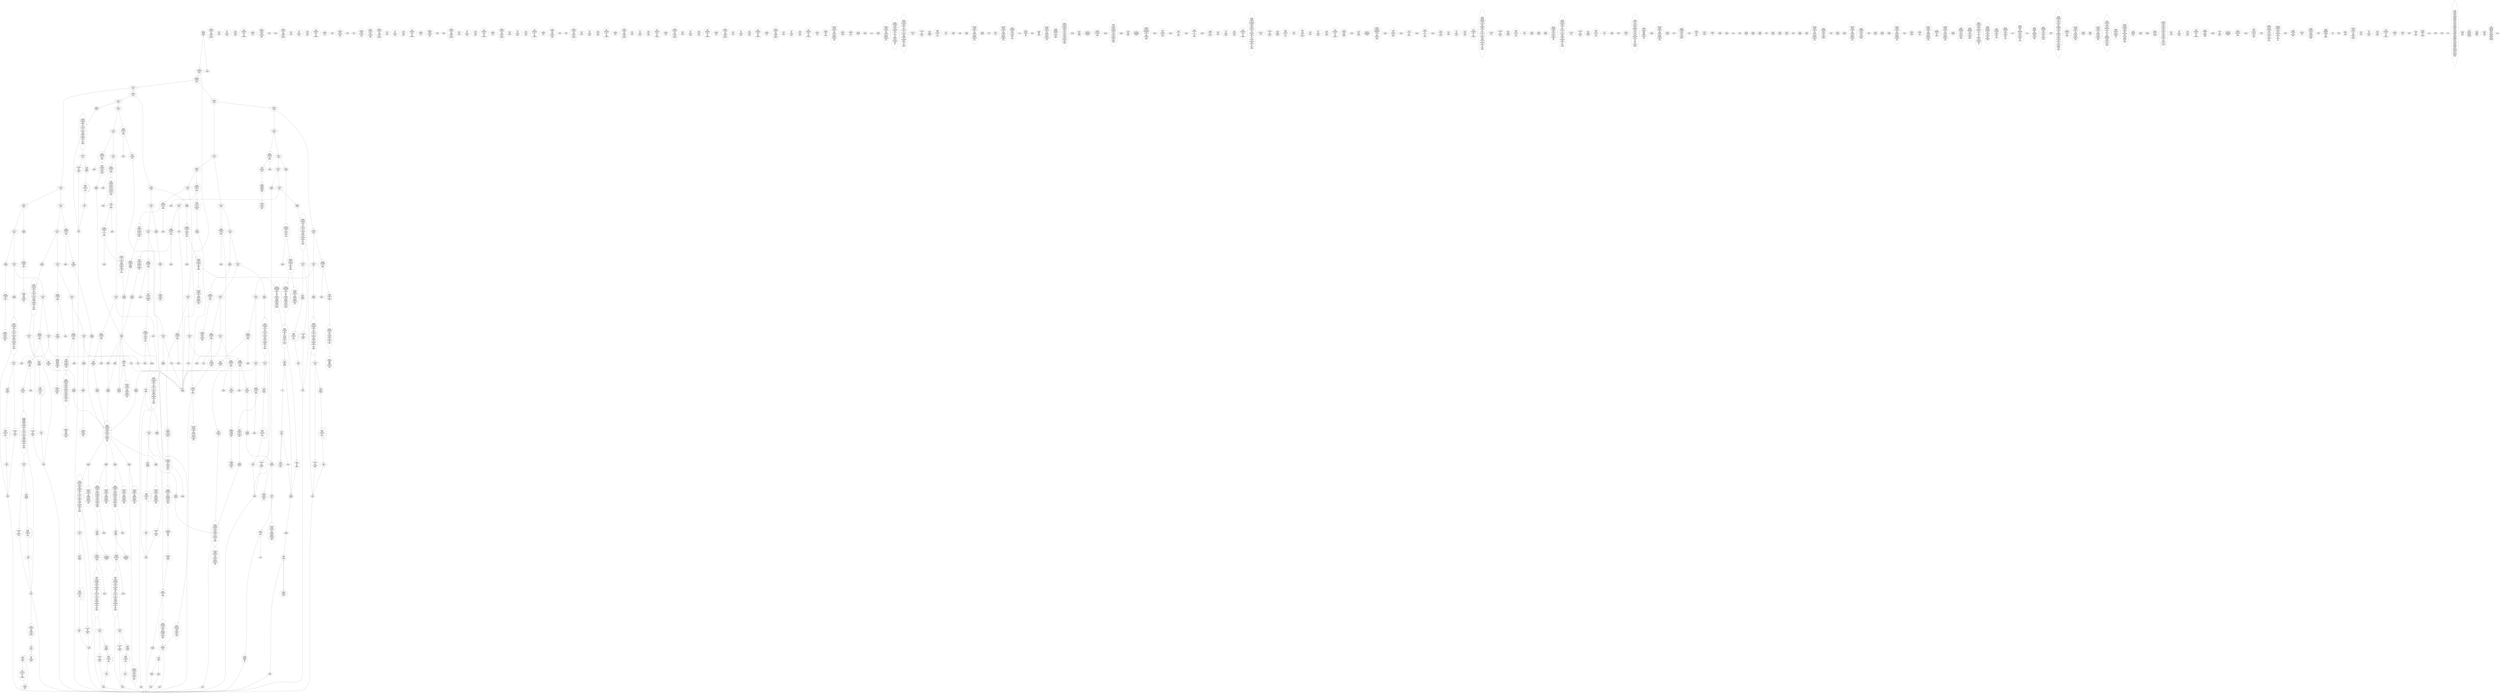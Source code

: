 /* Generated by GvGen v.1.0 (https://www.github.com/stricaud/gvgen) */

digraph G {
compound=true;
   node1 [label="[anywhere]"];
   node2 [label="# 0x0
PUSHX Data
PUSHX Data
MSTORE
CALLVALUE
ISZERO
PUSHX Data
JUMPI
"];
   node3 [label="# 0xc
PUSHX Data
REVERT
"];
   node4 [label="# 0x10
JUMPDEST
PUSHX LogicData
CALLDATASIZE
LT
PUSHX Data
JUMPI
"];
   node5 [label="# 0x1a
PUSHX Data
CALLDATALOAD
PUSHX BitData
SHR
PUSHX LogicData
GT
PUSHX Data
JUMPI
"];
   node6 [label="# 0x2b
PUSHX LogicData
GT
PUSHX Data
JUMPI
"];
   node7 [label="# 0x36
PUSHX LogicData
GT
PUSHX Data
JUMPI
"];
   node8 [label="# 0x41
PUSHX LogicData
EQ
PUSHX Data
JUMPI
"];
   node9 [label="# 0x4c
PUSHX LogicData
EQ
PUSHX Data
JUMPI
"];
   node10 [label="# 0x57
PUSHX LogicData
EQ
PUSHX Data
JUMPI
"];
   node11 [label="# 0x62
PUSHX LogicData
EQ
PUSHX Data
JUMPI
"];
   node12 [label="# 0x6d
PUSHX LogicData
EQ
PUSHX Data
JUMPI
"];
   node13 [label="# 0x78
PUSHX Data
JUMP
"];
   node14 [label="# 0x7c
JUMPDEST
PUSHX LogicData
EQ
PUSHX Data
JUMPI
"];
   node15 [label="# 0x88
PUSHX LogicData
EQ
PUSHX Data
JUMPI
"];
   node16 [label="# 0x93
PUSHX LogicData
EQ
PUSHX Data
JUMPI
"];
   node17 [label="# 0x9e
PUSHX LogicData
EQ
PUSHX Data
JUMPI
"];
   node18 [label="# 0xa9
PUSHX LogicData
EQ
PUSHX Data
JUMPI
"];
   node19 [label="# 0xb4
PUSHX Data
JUMP
"];
   node20 [label="# 0xb8
JUMPDEST
PUSHX LogicData
GT
PUSHX Data
JUMPI
"];
   node21 [label="# 0xc4
PUSHX LogicData
EQ
PUSHX Data
JUMPI
"];
   node22 [label="# 0xcf
PUSHX LogicData
EQ
PUSHX Data
JUMPI
"];
   node23 [label="# 0xda
PUSHX LogicData
EQ
PUSHX Data
JUMPI
"];
   node24 [label="# 0xe5
PUSHX LogicData
EQ
PUSHX Data
JUMPI
"];
   node25 [label="# 0xf0
PUSHX LogicData
EQ
PUSHX Data
JUMPI
"];
   node26 [label="# 0xfb
PUSHX Data
JUMP
"];
   node27 [label="# 0xff
JUMPDEST
PUSHX LogicData
EQ
PUSHX Data
JUMPI
"];
   node28 [label="# 0x10b
PUSHX LogicData
EQ
PUSHX Data
JUMPI
"];
   node29 [label="# 0x116
PUSHX LogicData
EQ
PUSHX Data
JUMPI
"];
   node30 [label="# 0x121
PUSHX LogicData
EQ
PUSHX Data
JUMPI
"];
   node31 [label="# 0x12c
PUSHX Data
JUMP
"];
   node32 [label="# 0x130
JUMPDEST
PUSHX LogicData
GT
PUSHX Data
JUMPI
"];
   node33 [label="# 0x13c
PUSHX LogicData
GT
PUSHX Data
JUMPI
"];
   node34 [label="# 0x147
PUSHX LogicData
EQ
PUSHX Data
JUMPI
"];
   node35 [label="# 0x152
PUSHX LogicData
EQ
PUSHX Data
JUMPI
"];
   node36 [label="# 0x15d
PUSHX LogicData
EQ
PUSHX Data
JUMPI
"];
   node37 [label="# 0x168
PUSHX LogicData
EQ
PUSHX Data
JUMPI
"];
   node38 [label="# 0x173
PUSHX LogicData
EQ
PUSHX Data
JUMPI
"];
   node39 [label="# 0x17e
PUSHX Data
JUMP
"];
   node40 [label="# 0x182
JUMPDEST
PUSHX LogicData
EQ
PUSHX Data
JUMPI
"];
   node41 [label="# 0x18e
PUSHX LogicData
EQ
PUSHX Data
JUMPI
"];
   node42 [label="# 0x199
PUSHX LogicData
EQ
PUSHX Data
JUMPI
"];
   node43 [label="# 0x1a4
PUSHX LogicData
EQ
PUSHX Data
JUMPI
"];
   node44 [label="# 0x1af
PUSHX Data
JUMP
"];
   node45 [label="# 0x1b3
JUMPDEST
PUSHX LogicData
GT
PUSHX Data
JUMPI
"];
   node46 [label="# 0x1bf
PUSHX LogicData
EQ
PUSHX Data
JUMPI
"];
   node47 [label="# 0x1ca
PUSHX LogicData
EQ
PUSHX Data
JUMPI
"];
   node48 [label="# 0x1d5
PUSHX LogicData
EQ
PUSHX Data
JUMPI
"];
   node49 [label="# 0x1e0
PUSHX LogicData
EQ
PUSHX Data
JUMPI
"];
   node50 [label="# 0x1eb
PUSHX LogicData
EQ
PUSHX Data
JUMPI
"];
   node51 [label="# 0x1f6
PUSHX Data
JUMP
"];
   node52 [label="# 0x1fa
JUMPDEST
PUSHX LogicData
EQ
PUSHX Data
JUMPI
"];
   node53 [label="# 0x206
PUSHX LogicData
EQ
PUSHX Data
JUMPI
"];
   node54 [label="# 0x211
PUSHX LogicData
EQ
PUSHX Data
JUMPI
"];
   node55 [label="# 0x21c
PUSHX LogicData
EQ
PUSHX Data
JUMPI
"];
   node56 [label="# 0x227
JUMPDEST
PUSHX Data
REVERT
"];
   node57 [label="# 0x22c
JUMPDEST
PUSHX Data
PUSHX ArithData
CALLDATASIZE
SUB
PUSHX LogicData
LT
ISZERO
PUSHX Data
JUMPI
"];
   node58 [label="# 0x23e
PUSHX Data
REVERT
"];
   node59 [label="# 0x242
JUMPDEST
ADD
CALLDATALOAD
PUSHX BitData
NOT
AND
PUSHX ArithData
ADD
PUSHX Data
JUMP
"];
   node60 [label="# 0x277
JUMPDEST
PUSHX MemData
MLOAD
ISZERO
ISZERO
ISZERO
ISZERO
MSTORE
PUSHX ArithData
ADD
PUSHX MemData
MLOAD
SUB
RETURN
"];
   node61 [label="# 0x291
JUMPDEST
PUSHX Data
PUSHX Data
JUMP
"];
   node62 [label="# 0x299
JUMPDEST
PUSHX MemData
MLOAD
PUSHX ArithData
ADD
SUB
MSTORE
MLOAD
MSTORE
PUSHX ArithData
ADD
MLOAD
PUSHX ArithData
ADD
PUSHX Data
"];
   node63 [label="# 0x2be
JUMPDEST
LT
ISZERO
PUSHX Data
JUMPI
"];
   node64 [label="# 0x2c7
ADD
MLOAD
ADD
MSTORE
PUSHX ArithData
ADD
PUSHX Data
JUMP
"];
   node65 [label="# 0x2d9
JUMPDEST
ADD
PUSHX BitData
AND
ISZERO
PUSHX Data
JUMPI
"];
   node66 [label="# 0x2ed
SUB
MLOAD
PUSHX ArithData
PUSHX ArithData
SUB
PUSHX ArithData
EXP
SUB
NOT
AND
MSTORE
PUSHX ArithData
ADD
"];
   node67 [label="# 0x306
JUMPDEST
PUSHX MemData
MLOAD
SUB
RETURN
"];
   node68 [label="# 0x314
JUMPDEST
PUSHX Data
PUSHX ArithData
CALLDATASIZE
SUB
PUSHX LogicData
LT
ISZERO
PUSHX Data
JUMPI
"];
   node69 [label="# 0x326
PUSHX Data
REVERT
"];
   node70 [label="# 0x32a
JUMPDEST
ADD
CALLDATALOAD
PUSHX ArithData
ADD
PUSHX Data
JUMP
"];
   node71 [label="# 0x340
JUMPDEST
PUSHX MemData
MLOAD
PUSHX BitData
AND
PUSHX BitData
AND
MSTORE
PUSHX ArithData
ADD
PUSHX MemData
MLOAD
SUB
RETURN
"];
   node72 [label="# 0x382
JUMPDEST
PUSHX Data
PUSHX ArithData
CALLDATASIZE
SUB
PUSHX LogicData
LT
ISZERO
PUSHX Data
JUMPI
"];
   node73 [label="# 0x394
PUSHX Data
REVERT
"];
   node74 [label="# 0x398
JUMPDEST
ADD
CALLDATALOAD
PUSHX BitData
AND
PUSHX ArithData
ADD
CALLDATALOAD
PUSHX ArithData
ADD
PUSHX Data
JUMP
"];
   node75 [label="# 0x3ce
JUMPDEST
STOP
"];
   node76 [label="# 0x3d0
JUMPDEST
PUSHX Data
PUSHX ArithData
CALLDATASIZE
SUB
PUSHX LogicData
LT
ISZERO
PUSHX Data
JUMPI
"];
   node77 [label="# 0x3e2
PUSHX Data
REVERT
"];
   node78 [label="# 0x3e6
JUMPDEST
ADD
CALLDATALOAD
PUSHX ArithData
ADD
PUSHX Data
JUMP
"];
   node79 [label="# 0x3fc
JUMPDEST
PUSHX MemData
MLOAD
MSTORE
PUSHX ArithData
ADD
PUSHX MemData
MLOAD
SUB
RETURN
"];
   node80 [label="# 0x412
JUMPDEST
PUSHX Data
PUSHX Data
JUMP
"];
   node81 [label="# 0x41a
JUMPDEST
STOP
"];
   node82 [label="# 0x41c
JUMPDEST
PUSHX Data
PUSHX Data
JUMP
"];
   node83 [label="# 0x424
JUMPDEST
PUSHX MemData
MLOAD
MSTORE
PUSHX ArithData
ADD
PUSHX MemData
MLOAD
SUB
RETURN
"];
   node84 [label="# 0x43a
JUMPDEST
PUSHX Data
PUSHX Data
JUMP
"];
   node85 [label="# 0x442
JUMPDEST
PUSHX MemData
MLOAD
PUSHX ArithData
ADD
SUB
MSTORE
MLOAD
MSTORE
PUSHX ArithData
ADD
MLOAD
PUSHX ArithData
ADD
PUSHX Data
"];
   node86 [label="# 0x467
JUMPDEST
LT
ISZERO
PUSHX Data
JUMPI
"];
   node87 [label="# 0x470
ADD
MLOAD
ADD
MSTORE
PUSHX ArithData
ADD
PUSHX Data
JUMP
"];
   node88 [label="# 0x482
JUMPDEST
ADD
PUSHX BitData
AND
ISZERO
PUSHX Data
JUMPI
"];
   node89 [label="# 0x496
SUB
MLOAD
PUSHX ArithData
PUSHX ArithData
SUB
PUSHX ArithData
EXP
SUB
NOT
AND
MSTORE
PUSHX ArithData
ADD
"];
   node90 [label="# 0x4af
JUMPDEST
PUSHX MemData
MLOAD
SUB
RETURN
"];
   node91 [label="# 0x4bd
JUMPDEST
PUSHX Data
PUSHX ArithData
CALLDATASIZE
SUB
PUSHX LogicData
LT
ISZERO
PUSHX Data
JUMPI
"];
   node92 [label="# 0x4cf
PUSHX Data
REVERT
"];
   node93 [label="# 0x4d3
JUMPDEST
ADD
CALLDATALOAD
PUSHX BitData
AND
PUSHX ArithData
ADD
CALLDATALOAD
PUSHX BitData
AND
PUSHX ArithData
ADD
CALLDATALOAD
PUSHX ArithData
ADD
PUSHX Data
JUMP
"];
   node94 [label="# 0x529
JUMPDEST
STOP
"];
   node95 [label="# 0x52b
JUMPDEST
PUSHX Data
PUSHX ArithData
CALLDATASIZE
SUB
PUSHX LogicData
LT
ISZERO
PUSHX Data
JUMPI
"];
   node96 [label="# 0x53d
PUSHX Data
REVERT
"];
   node97 [label="# 0x541
JUMPDEST
ADD
CALLDATALOAD
PUSHX BitData
AND
PUSHX ArithData
ADD
CALLDATALOAD
PUSHX ArithData
ADD
PUSHX Data
JUMP
"];
   node98 [label="# 0x577
JUMPDEST
PUSHX MemData
MLOAD
MSTORE
PUSHX ArithData
ADD
PUSHX MemData
MLOAD
SUB
RETURN
"];
   node99 [label="# 0x58d
JUMPDEST
PUSHX Data
PUSHX ArithData
CALLDATASIZE
SUB
PUSHX LogicData
LT
ISZERO
PUSHX Data
JUMPI
"];
   node100 [label="# 0x59f
PUSHX Data
REVERT
"];
   node101 [label="# 0x5a3
JUMPDEST
ADD
CALLDATALOAD
PUSHX BitData
AND
PUSHX ArithData
ADD
CALLDATALOAD
PUSHX BitData
AND
PUSHX ArithData
ADD
CALLDATALOAD
PUSHX ArithData
ADD
PUSHX Data
JUMP
"];
   node102 [label="# 0x5f9
JUMPDEST
STOP
"];
   node103 [label="# 0x5fb
JUMPDEST
PUSHX Data
PUSHX ArithData
CALLDATASIZE
SUB
PUSHX LogicData
LT
ISZERO
PUSHX Data
JUMPI
"];
   node104 [label="# 0x60d
PUSHX Data
REVERT
"];
   node105 [label="# 0x611
JUMPDEST
ADD
CALLDATALOAD
PUSHX BitData
AND
PUSHX ArithData
ADD
CALLDATALOAD
PUSHX ArithData
ADD
PUSHX Data
JUMP
"];
   node106 [label="# 0x647
JUMPDEST
STOP
"];
   node107 [label="# 0x649
JUMPDEST
PUSHX Data
PUSHX ArithData
CALLDATASIZE
SUB
PUSHX LogicData
LT
ISZERO
PUSHX Data
JUMPI
"];
   node108 [label="# 0x65b
PUSHX Data
REVERT
"];
   node109 [label="# 0x65f
JUMPDEST
ADD
CALLDATALOAD
PUSHX ArithData
ADD
PUSHX Data
JUMP
"];
   node110 [label="# 0x675
JUMPDEST
PUSHX MemData
MLOAD
MSTORE
PUSHX ArithData
ADD
PUSHX MemData
MLOAD
SUB
RETURN
"];
   node111 [label="# 0x68b
JUMPDEST
PUSHX Data
PUSHX ArithData
CALLDATASIZE
SUB
PUSHX LogicData
LT
ISZERO
PUSHX Data
JUMPI
"];
   node112 [label="# 0x69d
PUSHX Data
REVERT
"];
   node113 [label="# 0x6a1
JUMPDEST
ADD
CALLDATALOAD
PUSHX ArithData
ADD
PUSHX Data
JUMP
"];
   node114 [label="# 0x6b7
JUMPDEST
PUSHX MemData
MLOAD
PUSHX BitData
AND
PUSHX BitData
AND
MSTORE
PUSHX ArithData
ADD
PUSHX MemData
MLOAD
SUB
RETURN
"];
   node115 [label="# 0x6f9
JUMPDEST
PUSHX Data
PUSHX Data
JUMP
"];
   node116 [label="# 0x701
JUMPDEST
PUSHX MemData
MLOAD
PUSHX BitData
AND
PUSHX BitData
AND
MSTORE
PUSHX ArithData
ADD
PUSHX MemData
MLOAD
SUB
RETURN
"];
   node117 [label="# 0x743
JUMPDEST
PUSHX Data
PUSHX Data
JUMP
"];
   node118 [label="# 0x74b
JUMPDEST
PUSHX MemData
MLOAD
PUSHX ArithData
ADD
SUB
MSTORE
MLOAD
MSTORE
PUSHX ArithData
ADD
MLOAD
PUSHX ArithData
ADD
PUSHX Data
"];
   node119 [label="# 0x770
JUMPDEST
LT
ISZERO
PUSHX Data
JUMPI
"];
   node120 [label="# 0x779
ADD
MLOAD
ADD
MSTORE
PUSHX ArithData
ADD
PUSHX Data
JUMP
"];
   node121 [label="# 0x78b
JUMPDEST
ADD
PUSHX BitData
AND
ISZERO
PUSHX Data
JUMPI
"];
   node122 [label="# 0x79f
SUB
MLOAD
PUSHX ArithData
PUSHX ArithData
SUB
PUSHX ArithData
EXP
SUB
NOT
AND
MSTORE
PUSHX ArithData
ADD
"];
   node123 [label="# 0x7b8
JUMPDEST
PUSHX MemData
MLOAD
SUB
RETURN
"];
   node124 [label="# 0x7c6
JUMPDEST
PUSHX Data
PUSHX ArithData
CALLDATASIZE
SUB
PUSHX LogicData
LT
ISZERO
PUSHX Data
JUMPI
"];
   node125 [label="# 0x7d8
PUSHX Data
REVERT
"];
   node126 [label="# 0x7dc
JUMPDEST
ADD
CALLDATALOAD
PUSHX BitData
AND
PUSHX ArithData
ADD
PUSHX Data
JUMP
"];
   node127 [label="# 0x808
JUMPDEST
PUSHX MemData
MLOAD
MSTORE
PUSHX ArithData
ADD
PUSHX MemData
MLOAD
SUB
RETURN
"];
   node128 [label="# 0x81e
JUMPDEST
PUSHX Data
PUSHX ArithData
CALLDATASIZE
SUB
PUSHX LogicData
LT
ISZERO
PUSHX Data
JUMPI
"];
   node129 [label="# 0x830
PUSHX Data
REVERT
"];
   node130 [label="# 0x834
JUMPDEST
ADD
CALLDATALOAD
PUSHX ArithData
ADD
PUSHX Data
JUMP
"];
   node131 [label="# 0x84a
JUMPDEST
PUSHX MemData
MLOAD
MSTORE
PUSHX ArithData
ADD
PUSHX MemData
MLOAD
SUB
RETURN
"];
   node132 [label="# 0x860
JUMPDEST
PUSHX Data
PUSHX Data
JUMP
"];
   node133 [label="# 0x868
JUMPDEST
STOP
"];
   node134 [label="# 0x86a
JUMPDEST
PUSHX Data
PUSHX Data
JUMP
"];
   node135 [label="# 0x872
JUMPDEST
PUSHX MemData
MLOAD
MSTORE
PUSHX ArithData
ADD
PUSHX MemData
MLOAD
SUB
RETURN
"];
   node136 [label="# 0x888
JUMPDEST
PUSHX Data
PUSHX ArithData
CALLDATASIZE
SUB
PUSHX LogicData
LT
ISZERO
PUSHX Data
JUMPI
"];
   node137 [label="# 0x89a
PUSHX Data
REVERT
"];
   node138 [label="# 0x89e
JUMPDEST
ADD
CALLDATALOAD
PUSHX BitData
AND
PUSHX ArithData
ADD
CALLDATALOAD
PUSHX ArithData
ADD
PUSHX Data
JUMP
"];
   node139 [label="# 0x8d4
JUMPDEST
STOP
"];
   node140 [label="# 0x8d6
JUMPDEST
PUSHX Data
PUSHX Data
JUMP
"];
   node141 [label="# 0x8de
JUMPDEST
PUSHX MemData
MLOAD
PUSHX ArithData
ADD
SUB
MSTORE
MLOAD
MSTORE
PUSHX ArithData
ADD
MLOAD
PUSHX ArithData
ADD
PUSHX Data
"];
   node142 [label="# 0x903
JUMPDEST
LT
ISZERO
PUSHX Data
JUMPI
"];
   node143 [label="# 0x90c
ADD
MLOAD
ADD
MSTORE
PUSHX ArithData
ADD
PUSHX Data
JUMP
"];
   node144 [label="# 0x91e
JUMPDEST
ADD
PUSHX BitData
AND
ISZERO
PUSHX Data
JUMPI
"];
   node145 [label="# 0x932
SUB
MLOAD
PUSHX ArithData
PUSHX ArithData
SUB
PUSHX ArithData
EXP
SUB
NOT
AND
MSTORE
PUSHX ArithData
ADD
"];
   node146 [label="# 0x94b
JUMPDEST
PUSHX MemData
MLOAD
SUB
RETURN
"];
   node147 [label="# 0x959
JUMPDEST
PUSHX Data
PUSHX Data
JUMP
"];
   node148 [label="# 0x961
JUMPDEST
PUSHX MemData
MLOAD
PUSHX ArithData
ADD
SUB
MSTORE
MLOAD
MSTORE
PUSHX ArithData
ADD
MLOAD
PUSHX ArithData
ADD
PUSHX Data
"];
   node149 [label="# 0x986
JUMPDEST
LT
ISZERO
PUSHX Data
JUMPI
"];
   node150 [label="# 0x98f
ADD
MLOAD
ADD
MSTORE
PUSHX ArithData
ADD
PUSHX Data
JUMP
"];
   node151 [label="# 0x9a1
JUMPDEST
ADD
PUSHX BitData
AND
ISZERO
PUSHX Data
JUMPI
"];
   node152 [label="# 0x9b5
SUB
MLOAD
PUSHX ArithData
PUSHX ArithData
SUB
PUSHX ArithData
EXP
SUB
NOT
AND
MSTORE
PUSHX ArithData
ADD
"];
   node153 [label="# 0x9ce
JUMPDEST
PUSHX MemData
MLOAD
SUB
RETURN
"];
   node154 [label="# 0x9dc
JUMPDEST
PUSHX Data
PUSHX ArithData
CALLDATASIZE
SUB
PUSHX LogicData
LT
ISZERO
PUSHX Data
JUMPI
"];
   node155 [label="# 0x9ee
PUSHX Data
REVERT
"];
   node156 [label="# 0x9f2
JUMPDEST
ADD
CALLDATALOAD
PUSHX ArithData
ADD
PUSHX Data
JUMP
"];
   node157 [label="# 0xa08
JUMPDEST
PUSHX MemData
MLOAD
ISZERO
ISZERO
ISZERO
ISZERO
MSTORE
PUSHX ArithData
ADD
PUSHX MemData
MLOAD
SUB
RETURN
"];
   node158 [label="# 0xa22
JUMPDEST
PUSHX Data
PUSHX ArithData
CALLDATASIZE
SUB
PUSHX LogicData
LT
ISZERO
PUSHX Data
JUMPI
"];
   node159 [label="# 0xa34
PUSHX Data
REVERT
"];
   node160 [label="# 0xa38
JUMPDEST
ADD
CALLDATALOAD
PUSHX BitData
AND
PUSHX ArithData
ADD
CALLDATALOAD
ISZERO
ISZERO
PUSHX ArithData
ADD
PUSHX Data
JUMP
"];
   node161 [label="# 0xa70
JUMPDEST
STOP
"];
   node162 [label="# 0xa72
JUMPDEST
PUSHX Data
PUSHX ArithData
CALLDATASIZE
SUB
PUSHX LogicData
LT
ISZERO
PUSHX Data
JUMPI
"];
   node163 [label="# 0xa84
PUSHX Data
REVERT
"];
   node164 [label="# 0xa88
JUMPDEST
ADD
CALLDATALOAD
PUSHX BitData
AND
PUSHX ArithData
ADD
CALLDATALOAD
PUSHX BitData
AND
PUSHX ArithData
ADD
CALLDATALOAD
PUSHX ArithData
ADD
CALLDATALOAD
PUSHX ArithData
ADD
PUSHX LogicData
GT
ISZERO
PUSHX Data
JUMPI
"];
   node165 [label="# 0xaeb
PUSHX Data
REVERT
"];
   node166 [label="# 0xaef
JUMPDEST
ADD
PUSHX ArithData
ADD
GT
ISZERO
PUSHX Data
JUMPI
"];
   node167 [label="# 0xafd
PUSHX Data
REVERT
"];
   node168 [label="# 0xb01
JUMPDEST
CALLDATALOAD
PUSHX ArithData
ADD
PUSHX ArithData
MUL
ADD
GT
PUSHX LogicData
GT
OR
ISZERO
PUSHX Data
JUMPI
"];
   node169 [label="# 0xb1f
PUSHX Data
REVERT
"];
   node170 [label="# 0xb23
JUMPDEST
PUSHX ArithData
ADD
PUSHX ArithData
DIV
MUL
PUSHX ArithData
ADD
PUSHX MemData
MLOAD
ADD
PUSHX Data
MSTORE
MSTORE
PUSHX ArithData
ADD
CALLDATACOPY
PUSHX Data
ADD
MSTORE
PUSHX BitData
NOT
PUSHX ArithData
ADD
AND
ADD
PUSHX Data
JUMP
"];
   node171 [label="# 0xb75
JUMPDEST
STOP
"];
   node172 [label="# 0xb77
JUMPDEST
PUSHX Data
PUSHX ArithData
CALLDATASIZE
SUB
PUSHX LogicData
LT
ISZERO
PUSHX Data
JUMPI
"];
   node173 [label="# 0xb89
PUSHX Data
REVERT
"];
   node174 [label="# 0xb8d
JUMPDEST
ADD
CALLDATALOAD
PUSHX ArithData
ADD
PUSHX Data
JUMP
"];
   node175 [label="# 0xba3
JUMPDEST
PUSHX MemData
MLOAD
PUSHX ArithData
ADD
SUB
MSTORE
MLOAD
MSTORE
PUSHX ArithData
ADD
MLOAD
PUSHX ArithData
ADD
PUSHX Data
"];
   node176 [label="# 0xbc8
JUMPDEST
LT
ISZERO
PUSHX Data
JUMPI
"];
   node177 [label="# 0xbd1
ADD
MLOAD
ADD
MSTORE
PUSHX ArithData
ADD
PUSHX Data
JUMP
"];
   node178 [label="# 0xbe3
JUMPDEST
ADD
PUSHX BitData
AND
ISZERO
PUSHX Data
JUMPI
"];
   node179 [label="# 0xbf7
SUB
MLOAD
PUSHX ArithData
PUSHX ArithData
SUB
PUSHX ArithData
EXP
SUB
NOT
AND
MSTORE
PUSHX ArithData
ADD
"];
   node180 [label="# 0xc10
JUMPDEST
PUSHX MemData
MLOAD
SUB
RETURN
"];
   node181 [label="# 0xc1e
JUMPDEST
PUSHX Data
PUSHX Data
JUMP
"];
   node182 [label="# 0xc26
JUMPDEST
PUSHX MemData
MLOAD
ISZERO
ISZERO
ISZERO
ISZERO
MSTORE
PUSHX ArithData
ADD
PUSHX MemData
MLOAD
SUB
RETURN
"];
   node183 [label="# 0xc40
JUMPDEST
PUSHX Data
PUSHX Data
JUMP
"];
   node184 [label="# 0xc48
JUMPDEST
PUSHX MemData
MLOAD
PUSHX BitData
AND
PUSHX BitData
AND
MSTORE
PUSHX ArithData
ADD
PUSHX MemData
MLOAD
SUB
RETURN
"];
   node185 [label="# 0xc8a
JUMPDEST
PUSHX Data
PUSHX Data
JUMP
"];
   node186 [label="# 0xc92
JUMPDEST
PUSHX MemData
MLOAD
PUSHX ArithData
ADD
SUB
MSTORE
MLOAD
MSTORE
PUSHX ArithData
ADD
MLOAD
PUSHX ArithData
ADD
PUSHX Data
"];
   node187 [label="# 0xcb7
JUMPDEST
LT
ISZERO
PUSHX Data
JUMPI
"];
   node188 [label="# 0xcc0
ADD
MLOAD
ADD
MSTORE
PUSHX ArithData
ADD
PUSHX Data
JUMP
"];
   node189 [label="# 0xcd2
JUMPDEST
ADD
PUSHX BitData
AND
ISZERO
PUSHX Data
JUMPI
"];
   node190 [label="# 0xce6
SUB
MLOAD
PUSHX ArithData
PUSHX ArithData
SUB
PUSHX ArithData
EXP
SUB
NOT
AND
MSTORE
PUSHX ArithData
ADD
"];
   node191 [label="# 0xcff
JUMPDEST
PUSHX MemData
MLOAD
SUB
RETURN
"];
   node192 [label="# 0xd0d
JUMPDEST
PUSHX Data
PUSHX ArithData
CALLDATASIZE
SUB
PUSHX LogicData
LT
ISZERO
PUSHX Data
JUMPI
"];
   node193 [label="# 0xd1f
PUSHX Data
REVERT
"];
   node194 [label="# 0xd23
JUMPDEST
ADD
CALLDATALOAD
PUSHX ArithData
ADD
PUSHX Data
JUMP
"];
   node195 [label="# 0xd39
JUMPDEST
PUSHX MemData
MLOAD
PUSHX ArithData
ADD
SUB
MSTORE
MLOAD
MSTORE
PUSHX ArithData
ADD
MLOAD
PUSHX ArithData
ADD
PUSHX Data
"];
   node196 [label="# 0xd5e
JUMPDEST
LT
ISZERO
PUSHX Data
JUMPI
"];
   node197 [label="# 0xd67
ADD
MLOAD
ADD
MSTORE
PUSHX ArithData
ADD
PUSHX Data
JUMP
"];
   node198 [label="# 0xd79
JUMPDEST
ADD
PUSHX BitData
AND
ISZERO
PUSHX Data
JUMPI
"];
   node199 [label="# 0xd8d
SUB
MLOAD
PUSHX ArithData
PUSHX ArithData
SUB
PUSHX ArithData
EXP
SUB
NOT
AND
MSTORE
PUSHX ArithData
ADD
"];
   node200 [label="# 0xda6
JUMPDEST
PUSHX MemData
MLOAD
SUB
RETURN
"];
   node201 [label="# 0xdb4
JUMPDEST
PUSHX Data
PUSHX ArithData
CALLDATASIZE
SUB
PUSHX LogicData
LT
ISZERO
PUSHX Data
JUMPI
"];
   node202 [label="# 0xdc6
PUSHX Data
REVERT
"];
   node203 [label="# 0xdca
JUMPDEST
ADD
CALLDATALOAD
PUSHX ArithData
ADD
PUSHX Data
JUMP
"];
   node204 [label="# 0xde0
JUMPDEST
PUSHX MemData
MLOAD
PUSHX ArithData
ADD
SUB
MSTORE
MLOAD
MSTORE
PUSHX ArithData
ADD
MLOAD
PUSHX ArithData
ADD
PUSHX Data
"];
   node205 [label="# 0xe05
JUMPDEST
LT
ISZERO
PUSHX Data
JUMPI
"];
   node206 [label="# 0xe0e
ADD
MLOAD
ADD
MSTORE
PUSHX ArithData
ADD
PUSHX Data
JUMP
"];
   node207 [label="# 0xe20
JUMPDEST
ADD
PUSHX BitData
AND
ISZERO
PUSHX Data
JUMPI
"];
   node208 [label="# 0xe34
SUB
MLOAD
PUSHX ArithData
PUSHX ArithData
SUB
PUSHX ArithData
EXP
SUB
NOT
AND
MSTORE
PUSHX ArithData
ADD
"];
   node209 [label="# 0xe4d
JUMPDEST
PUSHX MemData
MLOAD
SUB
RETURN
"];
   node210 [label="# 0xe5b
JUMPDEST
PUSHX Data
PUSHX ArithData
CALLDATASIZE
SUB
PUSHX LogicData
LT
ISZERO
PUSHX Data
JUMPI
"];
   node211 [label="# 0xe6d
PUSHX Data
REVERT
"];
   node212 [label="# 0xe71
JUMPDEST
ADD
CALLDATALOAD
PUSHX ArithData
ADD
PUSHX Data
JUMP
"];
   node213 [label="# 0xe87
JUMPDEST
PUSHX MemData
MLOAD
PUSHX ArithData
ADD
SUB
MSTORE
MLOAD
MSTORE
PUSHX ArithData
ADD
MLOAD
PUSHX ArithData
ADD
PUSHX Data
"];
   node214 [label="# 0xeac
JUMPDEST
LT
ISZERO
PUSHX Data
JUMPI
"];
   node215 [label="# 0xeb5
ADD
MLOAD
ADD
MSTORE
PUSHX ArithData
ADD
PUSHX Data
JUMP
"];
   node216 [label="# 0xec7
JUMPDEST
ADD
PUSHX BitData
AND
ISZERO
PUSHX Data
JUMPI
"];
   node217 [label="# 0xedb
SUB
MLOAD
PUSHX ArithData
PUSHX ArithData
SUB
PUSHX ArithData
EXP
SUB
NOT
AND
MSTORE
PUSHX ArithData
ADD
"];
   node218 [label="# 0xef4
JUMPDEST
PUSHX MemData
MLOAD
SUB
RETURN
"];
   node219 [label="# 0xf02
JUMPDEST
PUSHX Data
PUSHX Data
JUMP
"];
   node220 [label="# 0xf0a
JUMPDEST
PUSHX MemData
MLOAD
PUSHX ArithData
ADD
SUB
MSTORE
MLOAD
MSTORE
PUSHX ArithData
ADD
MLOAD
PUSHX ArithData
ADD
PUSHX Data
"];
   node221 [label="# 0xf2f
JUMPDEST
LT
ISZERO
PUSHX Data
JUMPI
"];
   node222 [label="# 0xf38
ADD
MLOAD
ADD
MSTORE
PUSHX ArithData
ADD
PUSHX Data
JUMP
"];
   node223 [label="# 0xf4a
JUMPDEST
ADD
PUSHX BitData
AND
ISZERO
PUSHX Data
JUMPI
"];
   node224 [label="# 0xf5e
SUB
MLOAD
PUSHX ArithData
PUSHX ArithData
SUB
PUSHX ArithData
EXP
SUB
NOT
AND
MSTORE
PUSHX ArithData
ADD
"];
   node225 [label="# 0xf77
JUMPDEST
PUSHX MemData
MLOAD
SUB
RETURN
"];
   node226 [label="# 0xf85
JUMPDEST
PUSHX Data
PUSHX ArithData
CALLDATASIZE
SUB
PUSHX LogicData
LT
ISZERO
PUSHX Data
JUMPI
"];
   node227 [label="# 0xf97
PUSHX Data
REVERT
"];
   node228 [label="# 0xf9b
JUMPDEST
ADD
CALLDATALOAD
PUSHX ArithData
ADD
PUSHX Data
JUMP
"];
   node229 [label="# 0xfb1
JUMPDEST
PUSHX MemData
MLOAD
MSTORE
PUSHX ArithData
ADD
PUSHX MemData
MLOAD
SUB
RETURN
"];
   node230 [label="# 0xfc7
JUMPDEST
PUSHX Data
PUSHX ArithData
CALLDATASIZE
SUB
PUSHX LogicData
LT
ISZERO
PUSHX Data
JUMPI
"];
   node231 [label="# 0xfd9
PUSHX Data
REVERT
"];
   node232 [label="# 0xfdd
JUMPDEST
ADD
CALLDATALOAD
PUSHX BitData
AND
PUSHX ArithData
ADD
CALLDATALOAD
PUSHX BitData
AND
PUSHX ArithData
ADD
PUSHX Data
JUMP
"];
   node233 [label="# 0x1029
JUMPDEST
PUSHX MemData
MLOAD
ISZERO
ISZERO
ISZERO
ISZERO
MSTORE
PUSHX ArithData
ADD
PUSHX MemData
MLOAD
SUB
RETURN
"];
   node234 [label="# 0x1043
JUMPDEST
PUSHX Data
PUSHX Data
JUMP
"];
   node235 [label="# 0x104b
JUMPDEST
PUSHX MemData
MLOAD
MSTORE
PUSHX ArithData
ADD
PUSHX MemData
MLOAD
SUB
RETURN
"];
   node236 [label="# 0x1061
JUMPDEST
PUSHX Data
PUSHX ArithData
PUSHX BitData
NOT
AND
PUSHX BitData
NOT
AND
MSTORE
PUSHX ArithData
ADD
MSTORE
PUSHX ArithData
ADD
PUSHX Data
SHA3
PUSHX ArithData
SLOAD
PUSHX ArithData
EXP
DIV
PUSHX BitData
AND
JUMP
"];
   node237 [label="# 0x10c8
JUMPDEST
PUSHX Data
PUSHX StorData
SLOAD
PUSHX ArithData
PUSHX BitData
AND
ISZERO
PUSHX ArithData
MUL
SUB
AND
PUSHX Data
DIV
PUSHX ArithData
ADD
PUSHX ArithData
DIV
MUL
PUSHX ArithData
ADD
PUSHX MemData
MLOAD
ADD
PUSHX Data
MSTORE
MSTORE
PUSHX ArithData
ADD
SLOAD
PUSHX ArithData
PUSHX BitData
AND
ISZERO
PUSHX ArithData
MUL
SUB
AND
PUSHX Data
DIV
ISZERO
PUSHX Data
JUMPI
"];
   node238 [label="# 0x111a
PUSHX LogicData
LT
PUSHX Data
JUMPI
"];
   node239 [label="# 0x1122
PUSHX ArithData
SLOAD
DIV
MUL
MSTORE
PUSHX ArithData
ADD
PUSHX Data
JUMP
"];
   node240 [label="# 0x1135
JUMPDEST
ADD
PUSHX Data
MSTORE
PUSHX Data
PUSHX Data
SHA3
"];
   node241 [label="# 0x1143
JUMPDEST
SLOAD
MSTORE
PUSHX ArithData
ADD
PUSHX ArithData
ADD
GT
PUSHX Data
JUMPI
"];
   node242 [label="# 0x1157
SUB
PUSHX BitData
AND
ADD
"];
   node243 [label="# 0x1160
JUMPDEST
JUMP
"];
   node244 [label="# 0x116a
JUMPDEST
PUSHX Data
PUSHX Data
PUSHX Data
JUMP
"];
   node245 [label="# 0x1175
JUMPDEST
PUSHX Data
JUMPI
"];
   node246 [label="# 0x117a
PUSHX MemData
MLOAD
PUSHX Data
MSTORE
PUSHX ArithData
ADD
PUSHX ArithData
ADD
SUB
MSTORE
PUSHX Data
MSTORE
PUSHX ArithData
ADD
PUSHX Data
PUSHX Data
CODECOPY
PUSHX ArithData
ADD
PUSHX MemData
MLOAD
SUB
REVERT
"];
   node247 [label="# 0x11ca
JUMPDEST
PUSHX Data
PUSHX ArithData
MSTORE
PUSHX ArithData
ADD
MSTORE
PUSHX ArithData
ADD
PUSHX Data
SHA3
PUSHX ArithData
SLOAD
PUSHX ArithData
EXP
DIV
PUSHX BitData
AND
JUMP
"];
   node248 [label="# 0x1205
JUMPDEST
PUSHX Data
PUSHX Data
PUSHX Data
JUMP
"];
   node249 [label="# 0x1210
JUMPDEST
PUSHX BitData
AND
PUSHX BitData
AND
EQ
ISZERO
PUSHX Data
JUMPI
"];
   node250 [label="# 0x1247
PUSHX MemData
MLOAD
PUSHX Data
MSTORE
PUSHX ArithData
ADD
PUSHX ArithData
ADD
SUB
MSTORE
PUSHX Data
MSTORE
PUSHX ArithData
ADD
PUSHX Data
PUSHX Data
CODECOPY
PUSHX ArithData
ADD
PUSHX MemData
MLOAD
SUB
REVERT
"];
   node251 [label="# 0x1297
JUMPDEST
PUSHX BitData
AND
PUSHX Data
PUSHX Data
JUMP
"];
   node252 [label="# 0x12b6
JUMPDEST
PUSHX BitData
AND
EQ
PUSHX Data
JUMPI
"];
   node253 [label="# 0x12d3
PUSHX Data
PUSHX Data
PUSHX Data
JUMP
"];
   node254 [label="# 0x12df
JUMPDEST
PUSHX Data
JUMP
"];
   node255 [label="# 0x12e4
JUMPDEST
"];
   node256 [label="# 0x12e5
JUMPDEST
PUSHX Data
JUMPI
"];
   node257 [label="# 0x12ea
PUSHX MemData
MLOAD
PUSHX Data
MSTORE
PUSHX ArithData
ADD
PUSHX ArithData
ADD
SUB
MSTORE
PUSHX Data
MSTORE
PUSHX ArithData
ADD
PUSHX Data
PUSHX Data
CODECOPY
PUSHX ArithData
ADD
PUSHX MemData
MLOAD
SUB
REVERT
"];
   node258 [label="# 0x133a
JUMPDEST
PUSHX Data
PUSHX ArithData
MSTORE
PUSHX ArithData
ADD
MSTORE
PUSHX ArithData
ADD
PUSHX Data
SHA3
PUSHX ArithData
PUSHX ArithData
EXP
SLOAD
PUSHX ArithData
MUL
NOT
AND
PUSHX BitData
AND
MUL
OR
SSTORE
PUSHX BitData
AND
PUSHX BitData
AND
PUSHX Data
PUSHX MemData
MLOAD
PUSHX MemData
MLOAD
SUB
LOGX
JUMP
"];
   node259 [label="# 0x13ec
JUMPDEST
PUSHX Data
PUSHX Data
MSTORE
PUSHX Data
MSTORE
PUSHX Data
PUSHX Data
SHA3
PUSHX Data
SLOAD
JUMP
"];
   node260 [label="# 0x1404
JUMPDEST
PUSHX StorData
PUSHX ArithData
SLOAD
PUSHX ArithData
EXP
DIV
PUSHX BitData
AND
PUSHX BitData
AND
CALLER
PUSHX BitData
AND
EQ
PUSHX Data
JUMPI
"];
   node261 [label="# 0x145a
PUSHX Data
REVERT
"];
   node262 [label="# 0x145e
JUMPDEST
PUSHX LogicData
ISZERO
ISZERO
PUSHX StorData
PUSHX ArithData
SLOAD
PUSHX ArithData
EXP
DIV
PUSHX BitData
AND
ISZERO
ISZERO
EQ
ISZERO
PUSHX Data
JUMPI
"];
   node263 [label="# 0x147b
PUSHX MemData
MLOAD
PUSHX Data
MSTORE
PUSHX ArithData
ADD
PUSHX ArithData
ADD
SUB
MSTORE
PUSHX Data
MSTORE
PUSHX ArithData
ADD
PUSHX Data
PUSHX Data
CODECOPY
PUSHX ArithData
ADD
PUSHX MemData
MLOAD
SUB
REVERT
"];
   node264 [label="# 0x14cb
JUMPDEST
PUSHX LogicData
PUSHX StorData
PUSHX ArithData
PUSHX ArithData
EXP
SLOAD
PUSHX ArithData
MUL
NOT
AND
ISZERO
ISZERO
MUL
OR
SSTORE
PUSHX MemData
MLOAD
PUSHX ArithData
ADD
PUSHX Data
MSTORE
PUSHX Data
MSTORE
PUSHX ArithData
ADD
PUSHX Data
MSTORE
PUSHX Data
MLOAD
PUSHX ArithData
ADD
PUSHX Data
PUSHX Data
JUMP
"];
   node265 [label="# 0x1531
JUMPDEST
PUSHX Data
PUSHX Data
PUSHX StorData
SLOAD
PUSHX ArithData
PUSHX BitData
AND
ISZERO
PUSHX ArithData
MUL
SUB
AND
PUSHX Data
DIV
PUSHX ArithData
ADD
PUSHX ArithData
DIV
MUL
PUSHX ArithData
ADD
PUSHX MemData
MLOAD
ADD
PUSHX Data
MSTORE
MSTORE
PUSHX ArithData
ADD
SLOAD
PUSHX ArithData
PUSHX BitData
AND
ISZERO
PUSHX ArithData
MUL
SUB
AND
PUSHX Data
DIV
ISZERO
PUSHX Data
JUMPI
"];
   node266 [label="# 0x1587
PUSHX LogicData
LT
PUSHX Data
JUMPI
"];
   node267 [label="# 0x158f
PUSHX ArithData
SLOAD
DIV
MUL
MSTORE
PUSHX ArithData
ADD
PUSHX Data
JUMP
"];
   node268 [label="# 0x15a2
JUMPDEST
ADD
PUSHX Data
MSTORE
PUSHX Data
PUSHX Data
SHA3
"];
   node269 [label="# 0x15b0
JUMPDEST
SLOAD
MSTORE
PUSHX ArithData
ADD
PUSHX ArithData
ADD
GT
PUSHX Data
JUMPI
"];
   node270 [label="# 0x15c4
SUB
PUSHX BitData
AND
ADD
"];
   node271 [label="# 0x15cd
JUMPDEST
PUSHX Data
JUMP
"];
   node272 [label="# 0x15d7
JUMPDEST
JUMP
"];
   node273 [label="# 0x15d9
JUMPDEST
PUSHX Data
PUSHX StorData
SLOAD
JUMP
"];
   node274 [label="# 0x15e6
JUMPDEST
PUSHX StorData
SLOAD
PUSHX ArithData
PUSHX BitData
AND
ISZERO
PUSHX ArithData
MUL
SUB
AND
PUSHX Data
DIV
PUSHX ArithData
ADD
PUSHX ArithData
DIV
MUL
PUSHX ArithData
ADD
PUSHX MemData
MLOAD
ADD
PUSHX Data
MSTORE
MSTORE
PUSHX ArithData
ADD
SLOAD
PUSHX ArithData
PUSHX BitData
AND
ISZERO
PUSHX ArithData
MUL
SUB
AND
PUSHX Data
DIV
ISZERO
PUSHX Data
JUMPI
"];
   node275 [label="# 0x1636
PUSHX LogicData
LT
PUSHX Data
JUMPI
"];
   node276 [label="# 0x163e
PUSHX ArithData
SLOAD
DIV
MUL
MSTORE
PUSHX ArithData
ADD
PUSHX Data
JUMP
"];
   node277 [label="# 0x1651
JUMPDEST
ADD
PUSHX Data
MSTORE
PUSHX Data
PUSHX Data
SHA3
"];
   node278 [label="# 0x165f
JUMPDEST
SLOAD
MSTORE
PUSHX ArithData
ADD
PUSHX ArithData
ADD
GT
PUSHX Data
JUMPI
"];
   node279 [label="# 0x1673
SUB
PUSHX BitData
AND
ADD
"];
   node280 [label="# 0x167c
JUMPDEST
JUMP
"];
   node281 [label="# 0x1684
JUMPDEST
PUSHX Data
PUSHX Data
PUSHX Data
JUMP
"];
   node282 [label="# 0x168f
JUMPDEST
PUSHX Data
JUMP
"];
   node283 [label="# 0x1695
JUMPDEST
PUSHX Data
JUMPI
"];
   node284 [label="# 0x169a
PUSHX MemData
MLOAD
PUSHX Data
MSTORE
PUSHX ArithData
ADD
PUSHX ArithData
ADD
SUB
MSTORE
PUSHX Data
MSTORE
PUSHX ArithData
ADD
PUSHX Data
PUSHX Data
CODECOPY
PUSHX ArithData
ADD
PUSHX MemData
MLOAD
SUB
REVERT
"];
   node285 [label="# 0x16ea
JUMPDEST
PUSHX Data
PUSHX Data
JUMP
"];
   node286 [label="# 0x16f5
JUMPDEST
JUMP
"];
   node287 [label="# 0x16fa
JUMPDEST
PUSHX Data
PUSHX Data
PUSHX Data
JUMP
"];
   node288 [label="# 0x1705
JUMPDEST
LT
PUSHX Data
JUMPI
"];
   node289 [label="# 0x170c
PUSHX MemData
MLOAD
PUSHX Data
MSTORE
PUSHX ArithData
ADD
PUSHX ArithData
ADD
SUB
MSTORE
PUSHX Data
MSTORE
PUSHX ArithData
ADD
PUSHX Data
PUSHX Data
CODECOPY
PUSHX ArithData
ADD
PUSHX MemData
MLOAD
SUB
REVERT
"];
   node290 [label="# 0x175c
JUMPDEST
PUSHX Data
PUSHX ArithData
PUSHX BitData
AND
PUSHX BitData
AND
MSTORE
PUSHX ArithData
ADD
MSTORE
PUSHX ArithData
ADD
PUSHX Data
SHA3
SLOAD
LT
PUSHX Data
JUMPI
"];
   node291 [label="# 0x17a5
INVALID
"];
   node292 [label="# 0x17a6
JUMPDEST
PUSHX Data
MSTORE
PUSHX Data
PUSHX Data
SHA3
ADD
SLOAD
JUMP
"];
   node293 [label="# 0x17b9
JUMPDEST
PUSHX Data
PUSHX MemData
MLOAD
PUSHX ArithData
ADD
PUSHX Data
MSTORE
PUSHX Data
MSTORE
PUSHX Data
JUMP
"];
   node294 [label="# 0x17d4
JUMPDEST
JUMP
"];
   node295 [label="# 0x17d9
JUMPDEST
PUSHX StorData
PUSHX ArithData
SLOAD
PUSHX ArithData
EXP
DIV
PUSHX BitData
AND
PUSHX BitData
AND
CALLER
PUSHX BitData
AND
EQ
PUSHX Data
JUMPI
"];
   node296 [label="# 0x182f
PUSHX Data
REVERT
"];
   node297 [label="# 0x1833
JUMPDEST
PUSHX Data
PUSHX StorData
PUSHX ArithData
SLOAD
PUSHX ArithData
EXP
DIV
PUSHX BitData
AND
PUSHX Data
PUSHX Data
PUSHX ArithData
MSTORE
PUSHX ArithData
ADD
MSTORE
PUSHX ArithData
ADD
PUSHX Data
SHA3
PUSHX Data
JUMP
"];
   node298 [label="# 0x1875
JUMPDEST
PUSHX LogicData
ISZERO
ISZERO
PUSHX Data
PUSHX Data
JUMP
"];
   node299 [label="# 0x1882
JUMPDEST
ISZERO
ISZERO
EQ
ISZERO
PUSHX Data
JUMPI
"];
   node300 [label="# 0x188b
PUSHX MemData
MLOAD
PUSHX Data
MSTORE
PUSHX ArithData
ADD
PUSHX ArithData
ADD
SUB
MSTORE
PUSHX Data
MSTORE
PUSHX ArithData
ADD
PUSHX Data
MSTORE
PUSHX ArithData
ADD
PUSHX MemData
MLOAD
SUB
REVERT
"];
   node301 [label="# 0x18f8
JUMPDEST
PUSHX Data
PUSHX Data
PUSHX Data
PUSHX ArithData
MSTORE
PUSHX ArithData
ADD
MSTORE
PUSHX ArithData
ADD
PUSHX Data
SHA3
PUSHX Data
JUMP
"];
   node302 [label="# 0x1915
JUMPDEST
PUSHX Data
PUSHX BitData
AND
PUSHX BitData
PUSHX StorData
SLOAD
PUSHX MemData
MLOAD
PUSHX BitData
AND
PUSHX BitData
SHL
MSTORE
PUSHX ArithData
ADD
MSTORE
PUSHX ArithData
ADD
MSTORE
PUSHX ArithData
ADD
MSTORE
PUSHX ArithData
ADD
PUSHX Data
PUSHX MemData
MLOAD
SUB
EXTCODESIZE
ISZERO
ISZERO
PUSHX Data
JUMPI
"];
   node303 [label="# 0x1978
PUSHX Data
REVERT
"];
   node304 [label="# 0x197c
JUMPDEST
GAS
STATICCALL
ISZERO
ISZERO
PUSHX Data
JUMPI
"];
   node305 [label="# 0x1987
RETURNDATASIZE
PUSHX Data
RETURNDATACOPY
RETURNDATASIZE
PUSHX Data
REVERT
"];
   node306 [label="# 0x1990
JUMPDEST
PUSHX MemData
MLOAD
RETURNDATASIZE
PUSHX LogicData
LT
ISZERO
PUSHX Data
JUMPI
"];
   node307 [label="# 0x19a2
PUSHX Data
REVERT
"];
   node308 [label="# 0x19a6
JUMPDEST
ADD
MLOAD
PUSHX ArithData
ADD
PUSHX Data
PUSHX BitData
AND
PUSHX BitData
PUSHX MemData
MLOAD
PUSHX BitData
AND
PUSHX BitData
SHL
MSTORE
PUSHX ArithData
ADD
MSTORE
PUSHX ArithData
ADD
PUSHX Data
PUSHX MemData
MLOAD
SUB
EXTCODESIZE
ISZERO
ISZERO
PUSHX Data
JUMPI
"];
   node309 [label="# 0x1a08
PUSHX Data
REVERT
"];
   node310 [label="# 0x1a0c
JUMPDEST
GAS
STATICCALL
ISZERO
ISZERO
PUSHX Data
JUMPI
"];
   node311 [label="# 0x1a17
RETURNDATASIZE
PUSHX Data
RETURNDATACOPY
RETURNDATASIZE
PUSHX Data
REVERT
"];
   node312 [label="# 0x1a20
JUMPDEST
PUSHX MemData
MLOAD
RETURNDATASIZE
PUSHX Data
RETURNDATACOPY
RETURNDATASIZE
PUSHX BitData
NOT
PUSHX ArithData
ADD
AND
ADD
PUSHX Data
MSTORE
PUSHX LogicData
LT
ISZERO
PUSHX Data
JUMPI
"];
   node313 [label="# 0x1a46
PUSHX Data
REVERT
"];
   node314 [label="# 0x1a4a
JUMPDEST
ADD
MLOAD
PUSHX MemData
MLOAD
PUSHX LogicData
GT
ISZERO
PUSHX Data
JUMPI
"];
   node315 [label="# 0x1a66
PUSHX Data
REVERT
"];
   node316 [label="# 0x1a6a
JUMPDEST
ADD
PUSHX ArithData
ADD
GT
ISZERO
PUSHX Data
JUMPI
"];
   node317 [label="# 0x1a7c
PUSHX Data
REVERT
"];
   node318 [label="# 0x1a80
JUMPDEST
MLOAD
PUSHX ArithData
MUL
ADD
GT
PUSHX LogicData
GT
OR
ISZERO
PUSHX Data
JUMPI
"];
   node319 [label="# 0x1a99
PUSHX Data
REVERT
"];
   node320 [label="# 0x1a9d
JUMPDEST
MSTORE
PUSHX ArithData
ADD
MLOAD
PUSHX ArithData
ADD
PUSHX Data
"];
   node321 [label="# 0x1ab6
JUMPDEST
LT
ISZERO
PUSHX Data
JUMPI
"];
   node322 [label="# 0x1abf
ADD
MLOAD
ADD
MSTORE
PUSHX ArithData
ADD
PUSHX Data
JUMP
"];
   node323 [label="# 0x1ad1
JUMPDEST
ADD
PUSHX BitData
AND
ISZERO
PUSHX Data
JUMPI
"];
   node324 [label="# 0x1ae5
SUB
MLOAD
PUSHX ArithData
PUSHX ArithData
SUB
PUSHX ArithData
EXP
SUB
NOT
AND
MSTORE
PUSHX ArithData
ADD
"];
   node325 [label="# 0x1afe
JUMPDEST
PUSHX Data
MSTORE
PUSHX Data
PUSHX BitData
AND
PUSHX BitData
PUSHX StorData
PUSHX MemData
MLOAD
PUSHX BitData
AND
PUSHX BitData
SHL
MSTORE
PUSHX ArithData
ADD
PUSHX ArithData
ADD
PUSHX ArithData
ADD
SUB
MSTORE
SLOAD
PUSHX ArithData
PUSHX BitData
AND
ISZERO
PUSHX ArithData
MUL
SUB
AND
PUSHX Data
DIV
MSTORE
PUSHX ArithData
ADD
SLOAD
PUSHX ArithData
PUSHX BitData
AND
ISZERO
PUSHX ArithData
MUL
SUB
AND
PUSHX Data
DIV
ISZERO
PUSHX Data
JUMPI
"];
   node326 [label="# 0x1b7e
PUSHX LogicData
LT
PUSHX Data
JUMPI
"];
   node327 [label="# 0x1b86
PUSHX ArithData
SLOAD
DIV
MUL
MSTORE
PUSHX ArithData
ADD
PUSHX Data
JUMP
"];
   node328 [label="# 0x1b99
JUMPDEST
ADD
PUSHX Data
MSTORE
PUSHX Data
PUSHX Data
SHA3
"];
   node329 [label="# 0x1ba7
JUMPDEST
SLOAD
MSTORE
PUSHX ArithData
ADD
PUSHX ArithData
ADD
GT
PUSHX Data
JUMPI
"];
   node330 [label="# 0x1bbb
SUB
PUSHX BitData
AND
ADD
"];
   node331 [label="# 0x1bc4
JUMPDEST
SUB
MSTORE
MLOAD
MSTORE
PUSHX ArithData
ADD
MLOAD
PUSHX ArithData
ADD
PUSHX Data
"];
   node332 [label="# 0x1be3
JUMPDEST
LT
ISZERO
PUSHX Data
JUMPI
"];
   node333 [label="# 0x1bec
ADD
MLOAD
ADD
MSTORE
PUSHX ArithData
ADD
PUSHX Data
JUMP
"];
   node334 [label="# 0x1bfe
JUMPDEST
ADD
PUSHX BitData
AND
ISZERO
PUSHX Data
JUMPI
"];
   node335 [label="# 0x1c12
SUB
MLOAD
PUSHX ArithData
PUSHX ArithData
SUB
PUSHX ArithData
EXP
SUB
NOT
AND
MSTORE
PUSHX ArithData
ADD
"];
   node336 [label="# 0x1c2b
JUMPDEST
PUSHX Data
PUSHX MemData
MLOAD
SUB
EXTCODESIZE
ISZERO
ISZERO
PUSHX Data
JUMPI
"];
   node337 [label="# 0x1c46
PUSHX Data
REVERT
"];
   node338 [label="# 0x1c4a
JUMPDEST
GAS
STATICCALL
ISZERO
ISZERO
PUSHX Data
JUMPI
"];
   node339 [label="# 0x1c55
RETURNDATASIZE
PUSHX Data
RETURNDATACOPY
RETURNDATASIZE
PUSHX Data
REVERT
"];
   node340 [label="# 0x1c5e
JUMPDEST
PUSHX MemData
MLOAD
RETURNDATASIZE
PUSHX Data
RETURNDATACOPY
RETURNDATASIZE
PUSHX BitData
NOT
PUSHX ArithData
ADD
AND
ADD
PUSHX Data
MSTORE
PUSHX LogicData
LT
ISZERO
PUSHX Data
JUMPI
"];
   node341 [label="# 0x1c84
PUSHX Data
REVERT
"];
   node342 [label="# 0x1c88
JUMPDEST
ADD
MLOAD
PUSHX MemData
MLOAD
PUSHX LogicData
GT
ISZERO
PUSHX Data
JUMPI
"];
   node343 [label="# 0x1ca4
PUSHX Data
REVERT
"];
   node344 [label="# 0x1ca8
JUMPDEST
ADD
PUSHX ArithData
ADD
GT
ISZERO
PUSHX Data
JUMPI
"];
   node345 [label="# 0x1cba
PUSHX Data
REVERT
"];
   node346 [label="# 0x1cbe
JUMPDEST
MLOAD
PUSHX ArithData
MUL
ADD
GT
PUSHX LogicData
GT
OR
ISZERO
PUSHX Data
JUMPI
"];
   node347 [label="# 0x1cd7
PUSHX Data
REVERT
"];
   node348 [label="# 0x1cdb
JUMPDEST
MSTORE
PUSHX ArithData
ADD
MLOAD
PUSHX ArithData
ADD
PUSHX Data
"];
   node349 [label="# 0x1cf4
JUMPDEST
LT
ISZERO
PUSHX Data
JUMPI
"];
   node350 [label="# 0x1cfd
ADD
MLOAD
ADD
MSTORE
PUSHX ArithData
ADD
PUSHX Data
JUMP
"];
   node351 [label="# 0x1d0f
JUMPDEST
ADD
PUSHX BitData
AND
ISZERO
PUSHX Data
JUMPI
"];
   node352 [label="# 0x1d23
SUB
MLOAD
PUSHX ArithData
PUSHX ArithData
SUB
PUSHX ArithData
EXP
SUB
NOT
AND
MSTORE
PUSHX ArithData
ADD
"];
   node353 [label="# 0x1d3c
JUMPDEST
PUSHX Data
MSTORE
PUSHX Data
PUSHX Data
PUSHX ArithData
MSTORE
PUSHX ArithData
ADD
MSTORE
PUSHX ArithData
ADD
PUSHX Data
SHA3
SLOAD
PUSHX ArithData
PUSHX BitData
AND
ISZERO
PUSHX ArithData
MUL
SUB
AND
PUSHX Data
DIV
PUSHX ArithData
ADD
PUSHX ArithData
DIV
MUL
PUSHX ArithData
ADD
PUSHX MemData
MLOAD
ADD
PUSHX Data
MSTORE
MSTORE
PUSHX ArithData
ADD
SLOAD
PUSHX ArithData
PUSHX BitData
AND
ISZERO
PUSHX ArithData
MUL
SUB
AND
PUSHX Data
DIV
ISZERO
PUSHX Data
JUMPI
"];
   node354 [label="# 0x1da8
PUSHX LogicData
LT
PUSHX Data
JUMPI
"];
   node355 [label="# 0x1db0
PUSHX ArithData
SLOAD
DIV
MUL
MSTORE
PUSHX ArithData
ADD
PUSHX Data
JUMP
"];
   node356 [label="# 0x1dc3
JUMPDEST
ADD
PUSHX Data
MSTORE
PUSHX Data
PUSHX Data
SHA3
"];
   node357 [label="# 0x1dd1
JUMPDEST
SLOAD
MSTORE
PUSHX ArithData
ADD
PUSHX ArithData
ADD
GT
PUSHX Data
JUMPI
"];
   node358 [label="# 0x1de5
SUB
PUSHX BitData
AND
ADD
"];
   node359 [label="# 0x1dee
JUMPDEST
PUSHX Data
PUSHX Data
JUMP
"];
   node360 [label="# 0x1dff
JUMPDEST
PUSHX Data
PUSHX Data
JUMP
"];
   node361 [label="# 0x1e09
JUMPDEST
PUSHX Data
PUSHX Data
JUMP
"];
   node362 [label="# 0x1e13
JUMPDEST
PUSHX Data
PUSHX MemData
MLOAD
PUSHX BitData
AND
PUSHX BitData
AND
MSTORE
PUSHX ArithData
ADD
MSTORE
PUSHX ArithData
ADD
MSTORE
PUSHX ArithData
ADD
PUSHX MemData
MLOAD
SUB
LOGX
JUMP
"];
   node363 [label="# 0x1e90
JUMPDEST
PUSHX Data
PUSHX Data
PUSHX Data
JUMP
"];
   node364 [label="# 0x1e9a
JUMPDEST
LT
PUSHX Data
JUMPI
"];
   node365 [label="# 0x1ea1
PUSHX MemData
MLOAD
PUSHX Data
MSTORE
PUSHX ArithData
ADD
PUSHX ArithData
ADD
SUB
MSTORE
PUSHX Data
MSTORE
PUSHX ArithData
ADD
PUSHX Data
PUSHX Data
CODECOPY
PUSHX ArithData
ADD
PUSHX MemData
MLOAD
SUB
REVERT
"];
   node366 [label="# 0x1ef1
JUMPDEST
PUSHX StorData
SLOAD
LT
PUSHX Data
JUMPI
"];
   node367 [label="# 0x1efd
INVALID
"];
   node368 [label="# 0x1efe
JUMPDEST
PUSHX Data
MSTORE
PUSHX Data
PUSHX Data
SHA3
ADD
SLOAD
JUMP
"];
   node369 [label="# 0x1f10
JUMPDEST
PUSHX Data
PUSHX Data
PUSHX ArithData
MSTORE
PUSHX ArithData
ADD
MSTORE
PUSHX ArithData
ADD
PUSHX Data
SHA3
PUSHX ArithData
SLOAD
PUSHX ArithData
EXP
DIV
PUSHX BitData
AND
PUSHX BitData
PUSHX BitData
AND
PUSHX BitData
AND
EQ
ISZERO
PUSHX Data
JUMPI
"];
   node370 [label="# 0x1f7f
PUSHX MemData
MLOAD
PUSHX Data
MSTORE
PUSHX ArithData
ADD
PUSHX ArithData
ADD
SUB
MSTORE
PUSHX Data
MSTORE
PUSHX ArithData
ADD
PUSHX Data
PUSHX Data
CODECOPY
PUSHX ArithData
ADD
PUSHX MemData
MLOAD
SUB
REVERT
"];
   node371 [label="# 0x1fcf
JUMPDEST
JUMP
"];
   node372 [label="# 0x1fd8
JUMPDEST
PUSHX StorData
PUSHX ArithData
SLOAD
PUSHX ArithData
EXP
DIV
PUSHX BitData
AND
JUMP
"];
   node373 [label="# 0x1ffe
JUMPDEST
PUSHX StorData
SLOAD
PUSHX ArithData
PUSHX BitData
AND
ISZERO
PUSHX ArithData
MUL
SUB
AND
PUSHX Data
DIV
PUSHX ArithData
ADD
PUSHX ArithData
DIV
MUL
PUSHX ArithData
ADD
PUSHX MemData
MLOAD
ADD
PUSHX Data
MSTORE
MSTORE
PUSHX ArithData
ADD
SLOAD
PUSHX ArithData
PUSHX BitData
AND
ISZERO
PUSHX ArithData
MUL
SUB
AND
PUSHX Data
DIV
ISZERO
PUSHX Data
JUMPI
"];
   node374 [label="# 0x204e
PUSHX LogicData
LT
PUSHX Data
JUMPI
"];
   node375 [label="# 0x2056
PUSHX ArithData
SLOAD
DIV
MUL
MSTORE
PUSHX ArithData
ADD
PUSHX Data
JUMP
"];
   node376 [label="# 0x2069
JUMPDEST
ADD
PUSHX Data
MSTORE
PUSHX Data
PUSHX Data
SHA3
"];
   node377 [label="# 0x2077
JUMPDEST
SLOAD
MSTORE
PUSHX ArithData
ADD
PUSHX ArithData
ADD
GT
PUSHX Data
JUMPI
"];
   node378 [label="# 0x208b
SUB
PUSHX BitData
AND
ADD
"];
   node379 [label="# 0x2094
JUMPDEST
JUMP
"];
   node380 [label="# 0x209c
JUMPDEST
PUSHX BitData
PUSHX BitData
AND
PUSHX BitData
AND
EQ
ISZERO
PUSHX Data
JUMPI
"];
   node381 [label="# 0x20d3
PUSHX MemData
MLOAD
PUSHX Data
MSTORE
PUSHX ArithData
ADD
PUSHX ArithData
ADD
SUB
MSTORE
PUSHX Data
MSTORE
PUSHX ArithData
ADD
PUSHX Data
PUSHX Data
CODECOPY
PUSHX ArithData
ADD
PUSHX MemData
MLOAD
SUB
REVERT
"];
   node382 [label="# 0x2123
JUMPDEST
PUSHX Data
PUSHX Data
PUSHX ArithData
PUSHX BitData
AND
PUSHX BitData
AND
MSTORE
PUSHX ArithData
ADD
MSTORE
PUSHX ArithData
ADD
PUSHX Data
SHA3
PUSHX Data
JUMP
"];
   node383 [label="# 0x216a
JUMPDEST
JUMP
"];
   node384 [label="# 0x2171
JUMPDEST
PUSHX Data
PUSHX Data
MSTORE
PUSHX Data
MSTORE
PUSHX Data
PUSHX Data
SHA3
PUSHX Data
SLOAD
JUMP
"];
   node385 [label="# 0x2189
JUMPDEST
PUSHX StorData
PUSHX ArithData
SLOAD
PUSHX ArithData
EXP
DIV
PUSHX BitData
AND
PUSHX BitData
AND
CALLER
PUSHX BitData
AND
EQ
PUSHX Data
JUMPI
"];
   node386 [label="# 0x21df
PUSHX Data
REVERT
"];
   node387 [label="# 0x21e3
JUMPDEST
PUSHX LogicData
ISZERO
ISZERO
PUSHX StorData
PUSHX ArithData
SLOAD
PUSHX ArithData
EXP
DIV
PUSHX BitData
AND
ISZERO
ISZERO
EQ
ISZERO
PUSHX Data
JUMPI
"];
   node388 [label="# 0x2200
PUSHX MemData
MLOAD
PUSHX Data
MSTORE
PUSHX ArithData
ADD
PUSHX ArithData
ADD
SUB
MSTORE
PUSHX Data
MSTORE
PUSHX ArithData
ADD
PUSHX Data
PUSHX Data
CODECOPY
PUSHX ArithData
ADD
PUSHX MemData
MLOAD
SUB
REVERT
"];
   node389 [label="# 0x2250
JUMPDEST
PUSHX LogicData
PUSHX StorData
PUSHX ArithData
PUSHX ArithData
EXP
SLOAD
PUSHX ArithData
MUL
NOT
AND
ISZERO
ISZERO
MUL
OR
SSTORE
PUSHX MemData
MLOAD
PUSHX ArithData
ADD
PUSHX Data
MSTORE
PUSHX Data
MSTORE
PUSHX ArithData
ADD
PUSHX Data
MSTORE
PUSHX Data
MLOAD
PUSHX ArithData
ADD
PUSHX Data
PUSHX Data
JUMP
"];
   node390 [label="# 0x22b6
JUMPDEST
PUSHX Data
PUSHX Data
PUSHX StorData
SLOAD
PUSHX ArithData
PUSHX BitData
AND
ISZERO
PUSHX ArithData
MUL
SUB
AND
PUSHX Data
DIV
PUSHX ArithData
ADD
PUSHX ArithData
DIV
MUL
PUSHX ArithData
ADD
PUSHX MemData
MLOAD
ADD
PUSHX Data
MSTORE
MSTORE
PUSHX ArithData
ADD
SLOAD
PUSHX ArithData
PUSHX BitData
AND
ISZERO
PUSHX ArithData
MUL
SUB
AND
PUSHX Data
DIV
ISZERO
PUSHX Data
JUMPI
"];
   node391 [label="# 0x230c
PUSHX LogicData
LT
PUSHX Data
JUMPI
"];
   node392 [label="# 0x2314
PUSHX ArithData
SLOAD
DIV
MUL
MSTORE
PUSHX ArithData
ADD
PUSHX Data
JUMP
"];
   node393 [label="# 0x2327
JUMPDEST
ADD
PUSHX Data
MSTORE
PUSHX Data
PUSHX Data
SHA3
"];
   node394 [label="# 0x2335
JUMPDEST
SLOAD
MSTORE
PUSHX ArithData
ADD
PUSHX ArithData
ADD
GT
PUSHX Data
JUMPI
"];
   node395 [label="# 0x2349
SUB
PUSHX BitData
AND
ADD
"];
   node396 [label="# 0x2352
JUMPDEST
PUSHX Data
JUMP
"];
   node397 [label="# 0x235c
JUMPDEST
JUMP
"];
   node398 [label="# 0x235e
JUMPDEST
PUSHX StorData
SLOAD
JUMP
"];
   node399 [label="# 0x2364
JUMPDEST
PUSHX StorData
PUSHX ArithData
SLOAD
PUSHX ArithData
EXP
DIV
PUSHX BitData
AND
PUSHX BitData
AND
CALLER
PUSHX BitData
AND
EQ
PUSHX Data
JUMPI
"];
   node400 [label="# 0x23ba
PUSHX Data
REVERT
"];
   node401 [label="# 0x23be
JUMPDEST
PUSHX Data
"];
   node402 [label="# 0x23c4
JUMPDEST
LT
ISZERO
PUSHX Data
JUMPI
"];
   node403 [label="# 0x23cd
PUSHX Data
PUSHX Data
PUSHX Data
JUMP
"];
   node404 [label="# 0x23d7
JUMPDEST
PUSHX ArithData
ADD
PUSHX Data
JUMP
"];
   node405 [label="# 0x23e4
JUMPDEST
JUMP
"];
   node406 [label="# 0x23e9
JUMPDEST
PUSHX Data
PUSHX StorData
SLOAD
PUSHX ArithData
PUSHX BitData
AND
ISZERO
PUSHX ArithData
MUL
SUB
AND
PUSHX Data
DIV
PUSHX ArithData
ADD
PUSHX ArithData
DIV
MUL
PUSHX ArithData
ADD
PUSHX MemData
MLOAD
ADD
PUSHX Data
MSTORE
MSTORE
PUSHX ArithData
ADD
SLOAD
PUSHX ArithData
PUSHX BitData
AND
ISZERO
PUSHX ArithData
MUL
SUB
AND
PUSHX Data
DIV
ISZERO
PUSHX Data
JUMPI
"];
   node407 [label="# 0x243b
PUSHX LogicData
LT
PUSHX Data
JUMPI
"];
   node408 [label="# 0x2443
PUSHX ArithData
SLOAD
DIV
MUL
MSTORE
PUSHX ArithData
ADD
PUSHX Data
JUMP
"];
   node409 [label="# 0x2456
JUMPDEST
ADD
PUSHX Data
MSTORE
PUSHX Data
PUSHX Data
SHA3
"];
   node410 [label="# 0x2464
JUMPDEST
SLOAD
MSTORE
PUSHX ArithData
ADD
PUSHX ArithData
ADD
GT
PUSHX Data
JUMPI
"];
   node411 [label="# 0x2478
SUB
PUSHX BitData
AND
ADD
"];
   node412 [label="# 0x2481
JUMPDEST
JUMP
"];
   node413 [label="# 0x248b
JUMPDEST
PUSHX StorData
SLOAD
PUSHX ArithData
PUSHX BitData
AND
ISZERO
PUSHX ArithData
MUL
SUB
AND
PUSHX Data
DIV
PUSHX ArithData
ADD
PUSHX ArithData
DIV
MUL
PUSHX ArithData
ADD
PUSHX MemData
MLOAD
ADD
PUSHX Data
MSTORE
MSTORE
PUSHX ArithData
ADD
SLOAD
PUSHX ArithData
PUSHX BitData
AND
ISZERO
PUSHX ArithData
MUL
SUB
AND
PUSHX Data
DIV
ISZERO
PUSHX Data
JUMPI
"];
   node414 [label="# 0x24db
PUSHX LogicData
LT
PUSHX Data
JUMPI
"];
   node415 [label="# 0x24e3
PUSHX ArithData
SLOAD
DIV
MUL
MSTORE
PUSHX ArithData
ADD
PUSHX Data
JUMP
"];
   node416 [label="# 0x24f6
JUMPDEST
ADD
PUSHX Data
MSTORE
PUSHX Data
PUSHX Data
SHA3
"];
   node417 [label="# 0x2504
JUMPDEST
SLOAD
MSTORE
PUSHX ArithData
ADD
PUSHX ArithData
ADD
GT
PUSHX Data
JUMPI
"];
   node418 [label="# 0x2518
SUB
PUSHX BitData
AND
ADD
"];
   node419 [label="# 0x2521
JUMPDEST
JUMP
"];
   node420 [label="# 0x2529
JUMPDEST
PUSHX Data
PUSHX StorData
SLOAD
GT
ISZERO
PUSHX Data
JUMPI
"];
   node421 [label="# 0x2536
PUSHX Data
PUSHX Data
JUMP
"];
   node422 [label="# 0x253e
JUMPDEST
PUSHX Data
PUSHX ArithData
MSTORE
PUSHX ArithData
ADD
MSTORE
PUSHX ArithData
ADD
PUSHX Data
SHA3
SLOAD
PUSHX Data
PUSHX Data
PUSHX ArithData
MSTORE
PUSHX ArithData
ADD
MSTORE
PUSHX ArithData
ADD
PUSHX Data
SHA3
PUSHX Data
JUMP
"];
   node423 [label="# 0x256d
JUMPDEST
GT
ISZERO
PUSHX Data
JUMPI
"];
   node424 [label="# 0x2574
PUSHX Data
PUSHX Data
JUMP
"];
   node425 [label="# 0x257c
JUMPDEST
PUSHX Data
"];
   node426 [label="# 0x2581
JUMPDEST
JUMP
"];
   node427 [label="# 0x2586
JUMPDEST
PUSHX Data
PUSHX Data
JUMP
"];
   node428 [label="# 0x258e
JUMPDEST
PUSHX BitData
AND
PUSHX BitData
AND
EQ
ISZERO
PUSHX Data
JUMPI
"];
   node429 [label="# 0x25c2
PUSHX MemData
MLOAD
PUSHX Data
MSTORE
PUSHX ArithData
ADD
PUSHX ArithData
ADD
SUB
MSTORE
PUSHX Data
MSTORE
PUSHX ArithData
ADD
PUSHX Data
MSTORE
PUSHX ArithData
ADD
PUSHX MemData
MLOAD
SUB
REVERT
"];
   node430 [label="# 0x262f
JUMPDEST
PUSHX Data
PUSHX Data
PUSHX Data
PUSHX Data
JUMP
"];
   node431 [label="# 0x263c
JUMPDEST
PUSHX BitData
AND
PUSHX BitData
AND
MSTORE
PUSHX ArithData
ADD
MSTORE
PUSHX ArithData
ADD
PUSHX Data
SHA3
PUSHX ArithData
PUSHX BitData
AND
PUSHX BitData
AND
MSTORE
PUSHX ArithData
ADD
MSTORE
PUSHX ArithData
ADD
PUSHX Data
SHA3
PUSHX ArithData
PUSHX ArithData
EXP
SLOAD
PUSHX ArithData
MUL
NOT
AND
ISZERO
ISZERO
MUL
OR
SSTORE
PUSHX BitData
AND
PUSHX Data
PUSHX Data
JUMP
"];
   node432 [label="# 0x26e9
JUMPDEST
PUSHX BitData
AND
PUSHX Data
PUSHX MemData
MLOAD
ISZERO
ISZERO
ISZERO
ISZERO
MSTORE
PUSHX ArithData
ADD
PUSHX MemData
MLOAD
SUB
LOGX
JUMP
"];
   node433 [label="# 0x273e
JUMPDEST
PUSHX Data
PUSHX Data
PUSHX Data
JUMP
"];
   node434 [label="# 0x2749
JUMPDEST
PUSHX Data
JUMP
"];
   node435 [label="# 0x274f
JUMPDEST
PUSHX Data
JUMPI
"];
   node436 [label="# 0x2754
PUSHX MemData
MLOAD
PUSHX Data
MSTORE
PUSHX ArithData
ADD
PUSHX ArithData
ADD
SUB
MSTORE
PUSHX Data
MSTORE
PUSHX ArithData
ADD
PUSHX Data
PUSHX Data
CODECOPY
PUSHX ArithData
ADD
PUSHX MemData
MLOAD
SUB
REVERT
"];
   node437 [label="# 0x27a4
JUMPDEST
PUSHX Data
PUSHX Data
JUMP
"];
   node438 [label="# 0x27b0
JUMPDEST
JUMP
"];
   node439 [label="# 0x27b6
JUMPDEST
PUSHX Data
PUSHX Data
PUSHX Data
JUMP
"];
   node440 [label="# 0x27c1
JUMPDEST
PUSHX Data
JUMPI
"];
   node441 [label="# 0x27c6
PUSHX MemData
MLOAD
PUSHX Data
MSTORE
PUSHX ArithData
ADD
PUSHX ArithData
ADD
SUB
MSTORE
PUSHX Data
MSTORE
PUSHX ArithData
ADD
PUSHX Data
PUSHX Data
CODECOPY
PUSHX ArithData
ADD
PUSHX MemData
MLOAD
SUB
REVERT
"];
   node442 [label="# 0x2816
JUMPDEST
PUSHX Data
PUSHX ArithData
MSTORE
PUSHX ArithData
ADD
MSTORE
PUSHX ArithData
ADD
PUSHX Data
SHA3
SLOAD
PUSHX ArithData
PUSHX BitData
AND
ISZERO
PUSHX ArithData
MUL
SUB
AND
PUSHX Data
DIV
PUSHX ArithData
ADD
PUSHX ArithData
DIV
MUL
PUSHX ArithData
ADD
PUSHX MemData
MLOAD
ADD
PUSHX Data
MSTORE
MSTORE
PUSHX ArithData
ADD
SLOAD
PUSHX ArithData
PUSHX BitData
AND
ISZERO
PUSHX ArithData
MUL
SUB
AND
PUSHX Data
DIV
ISZERO
PUSHX Data
JUMPI
"];
   node443 [label="# 0x2877
PUSHX LogicData
LT
PUSHX Data
JUMPI
"];
   node444 [label="# 0x287f
PUSHX ArithData
SLOAD
DIV
MUL
MSTORE
PUSHX ArithData
ADD
PUSHX Data
JUMP
"];
   node445 [label="# 0x2892
JUMPDEST
ADD
PUSHX Data
MSTORE
PUSHX Data
PUSHX Data
SHA3
"];
   node446 [label="# 0x28a0
JUMPDEST
SLOAD
MSTORE
PUSHX ArithData
ADD
PUSHX ArithData
ADD
GT
PUSHX Data
JUMPI
"];
   node447 [label="# 0x28b4
SUB
PUSHX BitData
AND
ADD
"];
   node448 [label="# 0x28bd
JUMPDEST
JUMP
"];
   node449 [label="# 0x28c9
JUMPDEST
PUSHX StorData
PUSHX ArithData
SLOAD
PUSHX ArithData
EXP
DIV
PUSHX BitData
AND
JUMP
"];
   node450 [label="# 0x28dc
JUMPDEST
PUSHX StorData
PUSHX ArithData
SLOAD
PUSHX ArithData
EXP
DIV
PUSHX BitData
AND
JUMP
"];
   node451 [label="# 0x2902
JUMPDEST
PUSHX StorData
SLOAD
PUSHX ArithData
PUSHX BitData
AND
ISZERO
PUSHX ArithData
MUL
SUB
AND
PUSHX Data
DIV
PUSHX ArithData
ADD
PUSHX ArithData
DIV
MUL
PUSHX ArithData
ADD
PUSHX MemData
MLOAD
ADD
PUSHX Data
MSTORE
MSTORE
PUSHX ArithData
ADD
SLOAD
PUSHX ArithData
PUSHX BitData
AND
ISZERO
PUSHX ArithData
MUL
SUB
AND
PUSHX Data
DIV
ISZERO
PUSHX Data
JUMPI
"];
   node452 [label="# 0x2952
PUSHX LogicData
LT
PUSHX Data
JUMPI
"];
   node453 [label="# 0x295a
PUSHX ArithData
SLOAD
DIV
MUL
MSTORE
PUSHX ArithData
ADD
PUSHX Data
JUMP
"];
   node454 [label="# 0x296d
JUMPDEST
ADD
PUSHX Data
MSTORE
PUSHX Data
PUSHX Data
SHA3
"];
   node455 [label="# 0x297b
JUMPDEST
SLOAD
MSTORE
PUSHX ArithData
ADD
PUSHX ArithData
ADD
GT
PUSHX Data
JUMPI
"];
   node456 [label="# 0x298f
SUB
PUSHX BitData
AND
ADD
"];
   node457 [label="# 0x2998
JUMPDEST
JUMP
"];
   node458 [label="# 0x29a0
JUMPDEST
PUSHX Data
PUSHX Data
PUSHX Data
JUMP
"];
   node459 [label="# 0x29ab
JUMPDEST
PUSHX Data
JUMPI
"];
   node460 [label="# 0x29b0
PUSHX MemData
MLOAD
PUSHX Data
MSTORE
PUSHX ArithData
ADD
PUSHX ArithData
ADD
SUB
MSTORE
PUSHX Data
MSTORE
PUSHX ArithData
ADD
PUSHX Data
PUSHX Data
CODECOPY
PUSHX ArithData
ADD
PUSHX MemData
MLOAD
SUB
REVERT
"];
   node461 [label="# 0x2a00
JUMPDEST
PUSHX Data
PUSHX StorData
PUSHX ArithData
SLOAD
PUSHX ArithData
EXP
DIV
PUSHX BitData
AND
PUSHX Data
PUSHX BitData
AND
PUSHX BitData
PUSHX MemData
MLOAD
PUSHX BitData
AND
PUSHX BitData
SHL
MSTORE
PUSHX ArithData
ADD
MSTORE
PUSHX ArithData
ADD
PUSHX Data
PUSHX MemData
MLOAD
SUB
EXTCODESIZE
ISZERO
ISZERO
PUSHX Data
JUMPI
"];
   node462 [label="# 0x2a76
PUSHX Data
REVERT
"];
   node463 [label="# 0x2a7a
JUMPDEST
GAS
STATICCALL
ISZERO
ISZERO
PUSHX Data
JUMPI
"];
   node464 [label="# 0x2a85
RETURNDATASIZE
PUSHX Data
RETURNDATACOPY
RETURNDATASIZE
PUSHX Data
REVERT
"];
   node465 [label="# 0x2a8e
JUMPDEST
PUSHX MemData
MLOAD
RETURNDATASIZE
PUSHX LogicData
LT
ISZERO
PUSHX Data
JUMPI
"];
   node466 [label="# 0x2aa0
PUSHX Data
REVERT
"];
   node467 [label="# 0x2aa4
JUMPDEST
ADD
MLOAD
PUSHX ArithData
ADD
PUSHX Data
PUSHX ArithData
MSTORE
PUSHX ArithData
ADD
MSTORE
PUSHX ArithData
ADD
PUSHX Data
SHA3
SLOAD
PUSHX ArithData
PUSHX BitData
AND
ISZERO
PUSHX ArithData
MUL
SUB
AND
PUSHX Data
DIV
PUSHX ArithData
ADD
PUSHX ArithData
DIV
MUL
PUSHX ArithData
ADD
PUSHX MemData
MLOAD
ADD
PUSHX Data
MSTORE
MSTORE
PUSHX ArithData
ADD
SLOAD
PUSHX ArithData
PUSHX BitData
AND
ISZERO
PUSHX ArithData
MUL
SUB
AND
PUSHX Data
DIV
ISZERO
PUSHX Data
JUMPI
"];
   node468 [label="# 0x2b18
PUSHX LogicData
LT
PUSHX Data
JUMPI
"];
   node469 [label="# 0x2b20
PUSHX ArithData
SLOAD
DIV
MUL
MSTORE
PUSHX ArithData
ADD
PUSHX Data
JUMP
"];
   node470 [label="# 0x2b33
JUMPDEST
ADD
PUSHX Data
MSTORE
PUSHX Data
PUSHX Data
SHA3
"];
   node471 [label="# 0x2b41
JUMPDEST
SLOAD
MSTORE
PUSHX ArithData
ADD
PUSHX ArithData
ADD
GT
PUSHX Data
JUMPI
"];
   node472 [label="# 0x2b55
SUB
PUSHX BitData
AND
ADD
"];
   node473 [label="# 0x2b5e
JUMPDEST
JUMP
"];
   node474 [label="# 0x2b6c
JUMPDEST
PUSHX Data
PUSHX Data
MSTORE
PUSHX Data
MSTORE
PUSHX Data
PUSHX Data
SHA3
PUSHX Data
SLOAD
PUSHX ArithData
PUSHX BitData
AND
ISZERO
PUSHX ArithData
MUL
SUB
AND
PUSHX Data
DIV
PUSHX ArithData
ADD
PUSHX ArithData
DIV
MUL
PUSHX ArithData
ADD
PUSHX MemData
MLOAD
ADD
PUSHX Data
MSTORE
MSTORE
PUSHX ArithData
ADD
SLOAD
PUSHX ArithData
PUSHX BitData
AND
ISZERO
PUSHX ArithData
MUL
SUB
AND
PUSHX Data
DIV
ISZERO
PUSHX Data
JUMPI
"];
   node475 [label="# 0x2bce
PUSHX LogicData
LT
PUSHX Data
JUMPI
"];
   node476 [label="# 0x2bd6
PUSHX ArithData
SLOAD
DIV
MUL
MSTORE
PUSHX ArithData
ADD
PUSHX Data
JUMP
"];
   node477 [label="# 0x2be9
JUMPDEST
ADD
PUSHX Data
MSTORE
PUSHX Data
PUSHX Data
SHA3
"];
   node478 [label="# 0x2bf7
JUMPDEST
SLOAD
MSTORE
PUSHX ArithData
ADD
PUSHX ArithData
ADD
GT
PUSHX Data
JUMPI
"];
   node479 [label="# 0x2c0b
SUB
PUSHX BitData
AND
ADD
"];
   node480 [label="# 0x2c14
JUMPDEST
JUMP
"];
   node481 [label="# 0x2c1c
JUMPDEST
PUSHX Data
PUSHX Data
PUSHX Data
JUMP
"];
   node482 [label="# 0x2c27
JUMPDEST
PUSHX Data
JUMPI
"];
   node483 [label="# 0x2c2c
PUSHX MemData
MLOAD
PUSHX Data
MSTORE
PUSHX ArithData
ADD
PUSHX ArithData
ADD
SUB
MSTORE
PUSHX Data
MSTORE
PUSHX ArithData
ADD
PUSHX Data
PUSHX Data
CODECOPY
PUSHX ArithData
ADD
PUSHX MemData
MLOAD
SUB
REVERT
"];
   node484 [label="# 0x2c7c
JUMPDEST
PUSHX Data
PUSHX StorData
PUSHX ArithData
SLOAD
PUSHX ArithData
EXP
DIV
PUSHX BitData
AND
PUSHX Data
PUSHX BitData
AND
PUSHX BitData
PUSHX MemData
MLOAD
PUSHX BitData
AND
PUSHX BitData
SHL
MSTORE
PUSHX ArithData
ADD
MSTORE
PUSHX ArithData
ADD
PUSHX Data
PUSHX MemData
MLOAD
SUB
EXTCODESIZE
ISZERO
ISZERO
PUSHX Data
JUMPI
"];
   node485 [label="# 0x2cf2
PUSHX Data
REVERT
"];
   node486 [label="# 0x2cf6
JUMPDEST
GAS
STATICCALL
ISZERO
ISZERO
PUSHX Data
JUMPI
"];
   node487 [label="# 0x2d01
RETURNDATASIZE
PUSHX Data
RETURNDATACOPY
RETURNDATASIZE
PUSHX Data
REVERT
"];
   node488 [label="# 0x2d0a
JUMPDEST
PUSHX MemData
MLOAD
RETURNDATASIZE
PUSHX LogicData
LT
ISZERO
PUSHX Data
JUMPI
"];
   node489 [label="# 0x2d1c
PUSHX Data
REVERT
"];
   node490 [label="# 0x2d20
JUMPDEST
ADD
MLOAD
PUSHX ArithData
ADD
PUSHX Data
PUSHX ArithData
MSTORE
PUSHX ArithData
ADD
MSTORE
PUSHX ArithData
ADD
PUSHX Data
SHA3
SLOAD
PUSHX ArithData
PUSHX BitData
AND
ISZERO
PUSHX ArithData
MUL
SUB
AND
PUSHX Data
DIV
PUSHX ArithData
ADD
PUSHX ArithData
DIV
MUL
PUSHX ArithData
ADD
PUSHX MemData
MLOAD
ADD
PUSHX Data
MSTORE
MSTORE
PUSHX ArithData
ADD
SLOAD
PUSHX ArithData
PUSHX BitData
AND
ISZERO
PUSHX ArithData
MUL
SUB
AND
PUSHX Data
DIV
ISZERO
PUSHX Data
JUMPI
"];
   node491 [label="# 0x2d94
PUSHX LogicData
LT
PUSHX Data
JUMPI
"];
   node492 [label="# 0x2d9c
PUSHX ArithData
SLOAD
DIV
MUL
MSTORE
PUSHX ArithData
ADD
PUSHX Data
JUMP
"];
   node493 [label="# 0x2daf
JUMPDEST
ADD
PUSHX Data
MSTORE
PUSHX Data
PUSHX Data
SHA3
"];
   node494 [label="# 0x2dbd
JUMPDEST
SLOAD
MSTORE
PUSHX ArithData
ADD
PUSHX ArithData
ADD
GT
PUSHX Data
JUMPI
"];
   node495 [label="# 0x2dd1
SUB
PUSHX BitData
AND
ADD
"];
   node496 [label="# 0x2dda
JUMPDEST
JUMP
"];
   node497 [label="# 0x2de8
JUMPDEST
PUSHX StorData
SLOAD
PUSHX ArithData
PUSHX BitData
AND
ISZERO
PUSHX ArithData
MUL
SUB
AND
PUSHX Data
DIV
PUSHX ArithData
ADD
PUSHX ArithData
DIV
MUL
PUSHX ArithData
ADD
PUSHX MemData
MLOAD
ADD
PUSHX Data
MSTORE
MSTORE
PUSHX ArithData
ADD
SLOAD
PUSHX ArithData
PUSHX BitData
AND
ISZERO
PUSHX ArithData
MUL
SUB
AND
PUSHX Data
DIV
ISZERO
PUSHX Data
JUMPI
"];
   node498 [label="# 0x2e38
PUSHX LogicData
LT
PUSHX Data
JUMPI
"];
   node499 [label="# 0x2e40
PUSHX ArithData
SLOAD
DIV
MUL
MSTORE
PUSHX ArithData
ADD
PUSHX Data
JUMP
"];
   node500 [label="# 0x2e53
JUMPDEST
ADD
PUSHX Data
MSTORE
PUSHX Data
PUSHX Data
SHA3
"];
   node501 [label="# 0x2e61
JUMPDEST
SLOAD
MSTORE
PUSHX ArithData
ADD
PUSHX ArithData
ADD
GT
PUSHX Data
JUMPI
"];
   node502 [label="# 0x2e75
SUB
PUSHX BitData
AND
ADD
"];
   node503 [label="# 0x2e7e
JUMPDEST
JUMP
"];
   node504 [label="# 0x2e86
JUMPDEST
PUSHX Data
PUSHX Data
MSTORE
PUSHX Data
MSTORE
PUSHX Data
PUSHX Data
SHA3
PUSHX Data
PUSHX ArithData
ADD
SLOAD
JUMP
"];
   node505 [label="# 0x2ea4
JUMPDEST
PUSHX Data
PUSHX Data
PUSHX ArithData
PUSHX BitData
AND
PUSHX BitData
AND
MSTORE
PUSHX ArithData
ADD
MSTORE
PUSHX ArithData
ADD
PUSHX Data
SHA3
PUSHX ArithData
PUSHX BitData
AND
PUSHX BitData
AND
MSTORE
PUSHX ArithData
ADD
MSTORE
PUSHX ArithData
ADD
PUSHX Data
SHA3
PUSHX ArithData
SLOAD
PUSHX ArithData
EXP
DIV
PUSHX BitData
AND
JUMP
"];
   node506 [label="# 0x2f38
JUMPDEST
PUSHX StorData
SLOAD
JUMP
"];
   node507 [label="# 0x2f3e
JUMPDEST
PUSHX Data
PUSHX Data
PUSHX ArithData
MSTORE
PUSHX ArithData
ADD
MSTORE
PUSHX ArithData
ADD
PUSHX Data
SHA3
PUSHX ArithData
SLOAD
PUSHX ArithData
EXP
DIV
PUSHX BitData
AND
PUSHX BitData
PUSHX BitData
AND
PUSHX BitData
AND
EQ
ISZERO
JUMP
"];
   node508 [label="# 0x2fb0
JUMPDEST
PUSHX Data
CALLER
JUMP
"];
   node509 [label="# 0x2fb8
JUMPDEST
PUSHX Data
PUSHX ArithData
MSTORE
PUSHX ArithData
ADD
MSTORE
PUSHX ArithData
ADD
PUSHX Data
SHA3
MLOAD
PUSHX ArithData
ADD
PUSHX Data
PUSHX Data
JUMP
"];
   node510 [label="# 0x2fdf
JUMPDEST
JUMP
"];
   node511 [label="# 0x2fe4
JUMPDEST
PUSHX Data
PUSHX Data
PUSHX Data
JUMP
"];
   node512 [label="# 0x2fef
JUMPDEST
PUSHX Data
JUMPI
"];
   node513 [label="# 0x2ff4
PUSHX MemData
MLOAD
PUSHX Data
MSTORE
PUSHX ArithData
ADD
PUSHX ArithData
ADD
SUB
MSTORE
PUSHX Data
MSTORE
PUSHX ArithData
ADD
PUSHX Data
PUSHX Data
CODECOPY
PUSHX ArithData
ADD
PUSHX MemData
MLOAD
SUB
REVERT
"];
   node514 [label="# 0x3044
JUMPDEST
PUSHX Data
PUSHX Data
PUSHX Data
JUMP
"];
   node515 [label="# 0x304f
JUMPDEST
PUSHX BitData
AND
PUSHX BitData
AND
EQ
PUSHX Data
JUMPI
"];
   node516 [label="# 0x3086
PUSHX BitData
AND
PUSHX Data
PUSHX Data
JUMP
"];
   node517 [label="# 0x30a6
JUMPDEST
PUSHX BitData
AND
EQ
"];
   node518 [label="# 0x30be
JUMPDEST
PUSHX Data
JUMPI
"];
   node519 [label="# 0x30c4
PUSHX Data
PUSHX Data
JUMP
"];
   node520 [label="# 0x30ce
JUMPDEST
"];
   node521 [label="# 0x30cf
JUMPDEST
JUMP
"];
   node522 [label="# 0x30d8
JUMPDEST
PUSHX Data
PUSHX Data
JUMP
"];
   node523 [label="# 0x30e3
JUMPDEST
PUSHX Data
PUSHX Data
JUMP
"];
   node524 [label="# 0x30ed
JUMPDEST
PUSHX Data
PUSHX Data
JUMP
"];
   node525 [label="# 0x30f7
JUMPDEST
JUMP
"];
   node526 [label="# 0x30fc
JUMPDEST
PUSHX ArithData
PUSHX ArithData
ADD
PUSHX Data
SLOAD
ADD
SSTORE
JUMP
"];
   node527 [label="# 0x3112
JUMPDEST
PUSHX Data
PUSHX ArithData
ADD
SLOAD
JUMP
"];
   node528 [label="# 0x3120
JUMPDEST
PUSHX Data
PUSHX Data
JUMP
"];
   node529 [label="# 0x312a
JUMPDEST
PUSHX Data
PUSHX Data
JUMP
"];
   node530 [label="# 0x3134
JUMPDEST
PUSHX Data
PUSHX Data
JUMP
"];
   node531 [label="# 0x313d
JUMPDEST
JUMP
"];
   node532 [label="# 0x3141
JUMPDEST
PUSHX Data
PUSHX Data
JUMP
"];
   node533 [label="# 0x314a
JUMPDEST
PUSHX Data
JUMPI
"];
   node534 [label="# 0x314f
PUSHX MemData
MLOAD
PUSHX Data
MSTORE
PUSHX ArithData
ADD
PUSHX ArithData
ADD
SUB
MSTORE
PUSHX Data
MSTORE
PUSHX ArithData
ADD
PUSHX Data
PUSHX Data
CODECOPY
PUSHX ArithData
ADD
PUSHX MemData
MLOAD
SUB
REVERT
"];
   node535 [label="# 0x319f
JUMPDEST
PUSHX Data
PUSHX ArithData
MSTORE
PUSHX ArithData
ADD
MSTORE
PUSHX ArithData
ADD
PUSHX Data
SHA3
MLOAD
PUSHX ArithData
ADD
PUSHX Data
PUSHX Data
JUMP
"];
   node536 [label="# 0x31c6
JUMPDEST
JUMP
"];
   node537 [label="# 0x31cb
JUMPDEST
PUSHX Data
PUSHX Data
JUMP
"];
   node538 [label="# 0x31d4
JUMPDEST
PUSHX Data
JUMPI
"];
   node539 [label="# 0x31d9
PUSHX MemData
MLOAD
PUSHX Data
MSTORE
PUSHX ArithData
ADD
PUSHX ArithData
ADD
SUB
MSTORE
PUSHX Data
MSTORE
PUSHX ArithData
ADD
PUSHX Data
PUSHX Data
CODECOPY
PUSHX ArithData
ADD
PUSHX MemData
MLOAD
SUB
REVERT
"];
   node540 [label="# 0x3229
JUMPDEST
PUSHX Data
PUSHX ArithData
MSTORE
PUSHX ArithData
ADD
MSTORE
PUSHX ArithData
ADD
PUSHX Data
SHA3
MLOAD
PUSHX ArithData
ADD
PUSHX Data
PUSHX Data
JUMP
"];
   node541 [label="# 0x3250
JUMPDEST
JUMP
"];
   node542 [label="# 0x3255
JUMPDEST
PUSHX Data
PUSHX Data
JUMP
"];
   node543 [label="# 0x3260
JUMPDEST
PUSHX Data
PUSHX Data
JUMP
"];
   node544 [label="# 0x326c
JUMPDEST
PUSHX Data
JUMPI
"];
   node545 [label="# 0x3271
PUSHX MemData
MLOAD
PUSHX Data
MSTORE
PUSHX ArithData
ADD
PUSHX ArithData
ADD
SUB
MSTORE
PUSHX Data
MSTORE
PUSHX ArithData
ADD
PUSHX Data
PUSHX Data
CODECOPY
PUSHX ArithData
ADD
PUSHX MemData
MLOAD
SUB
REVERT
"];
   node546 [label="# 0x32c1
JUMPDEST
JUMP
"];
   node547 [label="# 0x32c7
JUMPDEST
PUSHX BitData
AND
PUSHX Data
PUSHX Data
JUMP
"];
   node548 [label="# 0x32e7
JUMPDEST
PUSHX BitData
AND
EQ
PUSHX Data
JUMPI
"];
   node549 [label="# 0x3303
PUSHX MemData
MLOAD
PUSHX Data
MSTORE
PUSHX ArithData
ADD
PUSHX ArithData
ADD
SUB
MSTORE
PUSHX Data
MSTORE
PUSHX ArithData
ADD
PUSHX Data
PUSHX Data
CODECOPY
PUSHX ArithData
ADD
PUSHX MemData
MLOAD
SUB
REVERT
"];
   node550 [label="# 0x3353
JUMPDEST
PUSHX BitData
PUSHX BitData
AND
PUSHX BitData
AND
EQ
ISZERO
PUSHX Data
JUMPI
"];
   node551 [label="# 0x3389
PUSHX MemData
MLOAD
PUSHX Data
MSTORE
PUSHX ArithData
ADD
PUSHX ArithData
ADD
SUB
MSTORE
PUSHX Data
MSTORE
PUSHX ArithData
ADD
PUSHX Data
PUSHX Data
CODECOPY
PUSHX ArithData
ADD
PUSHX MemData
MLOAD
SUB
REVERT
"];
   node552 [label="# 0x33d9
JUMPDEST
PUSHX Data
PUSHX Data
JUMP
"];
   node553 [label="# 0x33e2
JUMPDEST
PUSHX Data
PUSHX Data
PUSHX ArithData
PUSHX BitData
AND
PUSHX BitData
AND
MSTORE
PUSHX ArithData
ADD
MSTORE
PUSHX ArithData
ADD
PUSHX Data
SHA3
PUSHX Data
JUMP
"];
   node554 [label="# 0x3429
JUMPDEST
PUSHX Data
PUSHX Data
PUSHX ArithData
PUSHX BitData
AND
PUSHX BitData
AND
MSTORE
PUSHX ArithData
ADD
MSTORE
PUSHX ArithData
ADD
PUSHX Data
SHA3
PUSHX Data
JUMP
"];
   node555 [label="# 0x3470
JUMPDEST
PUSHX Data
PUSHX ArithData
MSTORE
PUSHX ArithData
ADD
MSTORE
PUSHX ArithData
ADD
PUSHX Data
SHA3
PUSHX ArithData
PUSHX ArithData
EXP
SLOAD
PUSHX ArithData
MUL
NOT
AND
PUSHX BitData
AND
MUL
OR
SSTORE
PUSHX BitData
AND
PUSHX BitData
AND
PUSHX Data
PUSHX MemData
MLOAD
PUSHX MemData
MLOAD
SUB
LOGX
JUMP
"];
   node556 [label="# 0x3522
JUMPDEST
PUSHX Data
PUSHX Data
PUSHX Data
PUSHX Data
PUSHX ArithData
PUSHX BitData
AND
PUSHX BitData
AND
MSTORE
PUSHX ArithData
ADD
MSTORE
PUSHX ArithData
ADD
PUSHX Data
SHA3
SLOAD
PUSHX BitData
PUSHX BitData
AND
JUMP
"];
   node557 [label="# 0x357a
JUMPDEST
PUSHX Data
PUSHX Data
PUSHX ArithData
MSTORE
PUSHX ArithData
ADD
MSTORE
PUSHX ArithData
ADD
PUSHX Data
SHA3
SLOAD
EQ
PUSHX Data
JUMPI
"];
   node558 [label="# 0x359c
PUSHX Data
PUSHX Data
PUSHX ArithData
PUSHX BitData
AND
PUSHX BitData
AND
MSTORE
PUSHX ArithData
ADD
MSTORE
PUSHX ArithData
ADD
PUSHX Data
SHA3
SLOAD
LT
PUSHX Data
JUMPI
"];
   node559 [label="# 0x35e6
INVALID
"];
   node560 [label="# 0x35e7
JUMPDEST
PUSHX Data
MSTORE
PUSHX Data
PUSHX Data
SHA3
ADD
SLOAD
PUSHX Data
PUSHX ArithData
PUSHX BitData
AND
PUSHX BitData
AND
MSTORE
PUSHX ArithData
ADD
MSTORE
PUSHX ArithData
ADD
PUSHX Data
SHA3
SLOAD
LT
PUSHX Data
JUMPI
"];
   node561 [label="# 0x363e
INVALID
"];
   node562 [label="# 0x363f
JUMPDEST
PUSHX Data
MSTORE
PUSHX Data
PUSHX Data
SHA3
ADD
SSTORE
PUSHX Data
PUSHX ArithData
MSTORE
PUSHX ArithData
ADD
MSTORE
PUSHX ArithData
ADD
PUSHX Data
SHA3
SSTORE
"];
   node563 [label="# 0x3667
JUMPDEST
PUSHX Data
PUSHX ArithData
PUSHX BitData
AND
PUSHX BitData
AND
MSTORE
PUSHX ArithData
ADD
MSTORE
PUSHX ArithData
ADD
PUSHX Data
SHA3
SLOAD
PUSHX ArithData
SUB
PUSHX Data
PUSHX Data
JUMP
"];
   node564 [label="# 0x36b9
JUMPDEST
JUMP
"];
   node565 [label="# 0x36c0
JUMPDEST
PUSHX Data
PUSHX ArithData
PUSHX BitData
AND
PUSHX BitData
AND
MSTORE
PUSHX ArithData
ADD
MSTORE
PUSHX ArithData
ADD
PUSHX Data
SHA3
SLOAD
PUSHX Data
PUSHX ArithData
MSTORE
PUSHX ArithData
ADD
MSTORE
PUSHX ArithData
ADD
PUSHX Data
SHA3
SSTORE
PUSHX Data
PUSHX ArithData
PUSHX BitData
AND
PUSHX BitData
AND
MSTORE
PUSHX ArithData
ADD
MSTORE
PUSHX ArithData
ADD
PUSHX Data
SHA3
PUSHX ArithData
SLOAD
ADD
SSTORE
PUSHX ArithData
SUB
PUSHX Data
MSTORE
PUSHX Data
PUSHX Data
SHA3
ADD
PUSHX Data
SSTORE
JUMP
"];
   node566 [label="# 0x3787
JUMPDEST
PUSHX BitData
PUSHX BitData
AND
PUSHX BitData
AND
EQ
ISZERO
PUSHX Data
JUMPI
"];
   node567 [label="# 0x37bd
PUSHX MemData
MLOAD
PUSHX Data
MSTORE
PUSHX ArithData
ADD
PUSHX ArithData
ADD
SUB
MSTORE
PUSHX Data
MSTORE
PUSHX ArithData
ADD
PUSHX Data
MSTORE
PUSHX ArithData
ADD
PUSHX MemData
MLOAD
SUB
REVERT
"];
   node568 [label="# 0x382a
JUMPDEST
PUSHX Data
PUSHX Data
JUMP
"];
   node569 [label="# 0x3833
JUMPDEST
ISZERO
PUSHX Data
JUMPI
"];
   node570 [label="# 0x3839
PUSHX MemData
MLOAD
PUSHX Data
MSTORE
PUSHX ArithData
ADD
PUSHX ArithData
ADD
SUB
MSTORE
PUSHX Data
MSTORE
PUSHX ArithData
ADD
PUSHX Data
MSTORE
PUSHX ArithData
ADD
PUSHX MemData
MLOAD
SUB
REVERT
"];
   node571 [label="# 0x38a6
JUMPDEST
PUSHX Data
PUSHX ArithData
MSTORE
PUSHX ArithData
ADD
MSTORE
PUSHX ArithData
ADD
PUSHX Data
SHA3
PUSHX ArithData
PUSHX ArithData
EXP
SLOAD
PUSHX ArithData
MUL
NOT
AND
PUSHX BitData
AND
MUL
OR
SSTORE
PUSHX Data
PUSHX Data
PUSHX ArithData
PUSHX BitData
AND
PUSHX BitData
AND
MSTORE
PUSHX ArithData
ADD
MSTORE
PUSHX ArithData
ADD
PUSHX Data
SHA3
PUSHX Data
JUMP
"];
   node572 [label="# 0x393f
JUMPDEST
PUSHX BitData
AND
PUSHX BitData
PUSHX BitData
AND
PUSHX Data
PUSHX MemData
MLOAD
PUSHX MemData
MLOAD
SUB
LOGX
JUMP
"];
   node573 [label="# 0x399f
JUMPDEST
PUSHX StorData
SLOAD
PUSHX Data
PUSHX ArithData
MSTORE
PUSHX ArithData
ADD
MSTORE
PUSHX ArithData
ADD
PUSHX Data
SHA3
SSTORE
PUSHX StorData
PUSHX ArithData
SLOAD
ADD
SSTORE
PUSHX ArithData
SUB
PUSHX Data
MSTORE
PUSHX Data
PUSHX Data
SHA3
ADD
PUSHX Data
SSTORE
JUMP
"];
   node574 [label="# 0x39eb
JUMPDEST
PUSHX Data
PUSHX Data
PUSHX BitData
AND
PUSHX Data
JUMP
"];
   node575 [label="# 0x3a0c
JUMPDEST
PUSHX Data
JUMPI
"];
   node576 [label="# 0x3a11
PUSHX Data
PUSHX Data
JUMP
"];
   node577 [label="# 0x3a19
JUMPDEST
PUSHX Data
PUSHX BitData
AND
PUSHX Data
PUSHX Data
PUSHX Data
JUMP
"];
   node578 [label="# 0x3a3f
JUMPDEST
PUSHX MemData
MLOAD
PUSHX BitData
AND
PUSHX BitData
SHL
MSTORE
PUSHX ArithData
ADD
PUSHX BitData
AND
PUSHX BitData
AND
MSTORE
PUSHX ArithData
ADD
PUSHX BitData
AND
PUSHX BitData
AND
MSTORE
PUSHX ArithData
ADD
MSTORE
PUSHX ArithData
ADD
PUSHX ArithData
ADD
SUB
MSTORE
MLOAD
MSTORE
PUSHX ArithData
ADD
MLOAD
PUSHX ArithData
ADD
PUSHX Data
"];
   node579 [label="# 0x3ae0
JUMPDEST
LT
ISZERO
PUSHX Data
JUMPI
"];
   node580 [label="# 0x3ae9
ADD
MLOAD
ADD
MSTORE
PUSHX ArithData
ADD
PUSHX Data
JUMP
"];
   node581 [label="# 0x3afb
JUMPDEST
ADD
PUSHX BitData
AND
ISZERO
PUSHX Data
JUMPI
"];
   node582 [label="# 0x3b0f
SUB
MLOAD
PUSHX ArithData
PUSHX ArithData
SUB
PUSHX ArithData
EXP
SUB
NOT
AND
MSTORE
PUSHX ArithData
ADD
"];
   node583 [label="# 0x3b28
JUMPDEST
PUSHX Data
PUSHX MemData
MLOAD
SUB
PUSHX Data
EXTCODESIZE
ISZERO
ISZERO
PUSHX Data
JUMPI
"];
   node584 [label="# 0x3b46
PUSHX Data
REVERT
"];
   node585 [label="# 0x3b4a
JUMPDEST
GAS
CALL
ISZERO
ISZERO
PUSHX Data
JUMPI
"];
   node586 [label="# 0x3b55
RETURNDATASIZE
PUSHX Data
RETURNDATACOPY
RETURNDATASIZE
PUSHX Data
REVERT
"];
   node587 [label="# 0x3b5e
JUMPDEST
PUSHX MemData
MLOAD
RETURNDATASIZE
PUSHX LogicData
LT
ISZERO
PUSHX Data
JUMPI
"];
   node588 [label="# 0x3b70
PUSHX Data
REVERT
"];
   node589 [label="# 0x3b74
JUMPDEST
ADD
MLOAD
PUSHX ArithData
ADD
PUSHX BitData
PUSHX BitData
SHL
PUSHX BitData
NOT
AND
PUSHX BitData
NOT
AND
EQ
"];
   node590 [label="# 0x3bd3
JUMPDEST
JUMP
"];
   node591 [label="# 0x3bdb
JUMPDEST
PUSHX BitData
PUSHX BitData
AND
PUSHX Data
PUSHX ArithData
MSTORE
PUSHX ArithData
ADD
MSTORE
PUSHX ArithData
ADD
PUSHX Data
SHA3
PUSHX ArithData
SLOAD
PUSHX ArithData
EXP
DIV
PUSHX BitData
AND
PUSHX BitData
AND
EQ
PUSHX Data
JUMPI
"];
   node592 [label="# 0x3c43
PUSHX BitData
PUSHX Data
PUSHX ArithData
MSTORE
PUSHX ArithData
ADD
MSTORE
PUSHX ArithData
ADD
PUSHX Data
SHA3
PUSHX ArithData
PUSHX ArithData
EXP
SLOAD
PUSHX ArithData
MUL
NOT
AND
PUSHX BitData
AND
MUL
OR
SSTORE
"];
   node593 [label="# 0x3c96
JUMPDEST
JUMP
"];
   node594 [label="# 0x3c99
JUMPDEST
PUSHX Data
PUSHX Data
PUSHX ArithData
ADD
SLOAD
PUSHX BitData
PUSHX BitData
AND
JUMP
"];
   node595 [label="# 0x3cb1
JUMPDEST
PUSHX ArithData
ADD
SSTORE
JUMP
"];
   node596 [label="# 0x3cbc
JUMPDEST
PUSHX Data
PUSHX Data
PUSHX MemData
MLOAD
PUSHX ArithData
ADD
PUSHX Data
MSTORE
PUSHX Data
MSTORE
PUSHX ArithData
ADD
PUSHX Data
MSTORE
PUSHX Data
JUMP
"];
   node597 [label="# 0x3cfe
JUMPDEST
JUMP
"];
   node598 [label="# 0x3d06
JUMPDEST
PUSHX Data
PUSHX Data
PUSHX BitData
PUSHX BitData
SHL
EXTCODEHASH
PUSHX BitData
SHL
EQ
ISZERO
ISZERO
PUSHX Data
JUMPI
"];
   node599 [label="# 0x3d43
EQ
ISZERO
"];
   node600 [label="# 0x3d48
JUMPDEST
JUMP
"];
   node601 [label="# 0x3d51
JUMPDEST
PUSHX Data
GT
ISZERO
PUSHX Data
JUMPI
"];
   node602 [label="# 0x3d5e
PUSHX MemData
MLOAD
PUSHX Data
MSTORE
PUSHX ArithData
ADD
PUSHX ArithData
ADD
SUB
MSTORE
MLOAD
MSTORE
PUSHX ArithData
ADD
MLOAD
PUSHX ArithData
ADD
PUSHX Data
"];
   node603 [label="# 0x3da8
JUMPDEST
LT
ISZERO
PUSHX Data
JUMPI
"];
   node604 [label="# 0x3db1
ADD
MLOAD
ADD
MSTORE
PUSHX ArithData
ADD
PUSHX Data
JUMP
"];
   node605 [label="# 0x3dc3
JUMPDEST
ADD
PUSHX BitData
AND
ISZERO
PUSHX Data
JUMPI
"];
   node606 [label="# 0x3dd7
SUB
MLOAD
PUSHX ArithData
PUSHX ArithData
SUB
PUSHX ArithData
EXP
SUB
NOT
AND
MSTORE
PUSHX ArithData
ADD
"];
   node607 [label="# 0x3df0
JUMPDEST
PUSHX MemData
MLOAD
SUB
REVERT
"];
   node608 [label="# 0x3dfe
JUMPDEST
PUSHX Data
SUB
JUMP
"];
   node609 [label="# 0x3e11
JUMPDEST
SLOAD
PUSHX ArithData
PUSHX BitData
AND
ISZERO
PUSHX ArithData
MUL
SUB
AND
PUSHX Data
DIV
PUSHX Data
MSTORE
PUSHX Data
PUSHX Data
SHA3
PUSHX ArithData
ADD
PUSHX Data
DIV
ADD
PUSHX LogicData
LT
PUSHX Data
JUMPI
"];
   node610 [label="# 0x3e42
MLOAD
PUSHX BitData
NOT
AND
ADD
OR
SSTORE
PUSHX Data
JUMP
"];
   node611 [label="# 0x3e52
JUMPDEST
ADD
PUSHX ArithData
ADD
SSTORE
ISZERO
PUSHX Data
JUMPI
"];
   node612 [label="# 0x3e61
ADD
"];
   node613 [label="# 0x3e64
JUMPDEST
GT
ISZERO
PUSHX Data
JUMPI
"];
   node614 [label="# 0x3e6d
MLOAD
SSTORE
PUSHX ArithData
ADD
PUSHX ArithData
ADD
PUSHX Data
JUMP
"];
   node615 [label="# 0x3e7f
JUMPDEST
"];
   node616 [label="# 0x3e80
JUMPDEST
PUSHX Data
PUSHX Data
JUMP
"];
   node617 [label="# 0x3e8d
JUMPDEST
JUMP
"];
   node618 [label="# 0x3e91
JUMPDEST
SLOAD
SSTORE
GT
ISZERO
PUSHX Data
JUMPI
"];
   node619 [label="# 0x3e9f
PUSHX Data
MSTORE
PUSHX Data
PUSHX Data
SHA3
ADD
ADD
PUSHX Data
PUSHX Data
JUMP
"];
   node620 [label="# 0x3eb7
JUMPDEST
"];
   node621 [label="# 0x3eb8
JUMPDEST
JUMP
"];
   node622 [label="# 0x3ebd
JUMPDEST
PUSHX Data
"];
   node623 [label="# 0x3ec3
JUMPDEST
GT
ISZERO
PUSHX Data
JUMPI
"];
   node624 [label="# 0x3ecc
PUSHX Data
PUSHX Data
SSTORE
PUSHX ArithData
ADD
PUSHX Data
JUMP
"];
   node625 [label="# 0x3edb
JUMPDEST
JUMP
"];
   node626 [label="# 0x3edf
JUMPDEST
JUMP
"];
   node627 [label="# 0x3ee2
INVALID
"];
   node628 [label="# 0x3ee3
GASLIMIT
MSTORE
NUMBER
CALLDATACOPY
ORIGIN
BALANCE
GASLIMIT
PUSHX Data
SHA3
PUSHX Data
PUSHX Data
GASLIMIT
MSTORE
NUMBER
CALLDATACOPY
ORIGIN
BALANCE
GASPRICE
SHA3
PUSHX Data
MSTORE
PUSHX Data
SHA3
PUSHX Data
GASLIMIT
MSTORE
NUMBER
CALLDATACOPY
ORIGIN
BALANCE
GASPRICE
SHA3
PUSHX Data
PUSHX Data
GASLIMIT
MSTORE
NUMBER
CALLDATACOPY
ORIGIN
BALANCE
GASPRICE
SHA3
PUSHX Data
PUSHX Data
MSTORE
NUMBER
CALLDATACOPY
ORIGIN
BALANCE
GASPRICE
SHA3
PUSHX Data
PUSHX Data
PUSHX Data
GASLIMIT
MSTORE
NUMBER
CALLDATACOPY
ORIGIN
BALANCE
GASPRICE
SHA3
PUSHX Data
PUSHX Data
PUSHX Data
PUSHX Data
PUSHX Data
PUSHX Data
SHA3
PUSHX Data
PUSHX Data
PUSHX Data
PUSHX Data
ORIGIN
BALANCE
INVALID
"];
   node629 [label="# 0x404e
PUSHX Data
GASPRICE
SHA3
SSTORE
MSTORE
INVALID
"];
   node630 [label="# 0x405a
SHA3
PUSHX Data
PUSHX Data
PUSHX Data
PUSHX Data
PUSHX Data
PUSHX Data
PUSHX Data
PUSHX Data
INVALID
"];
   node631 [label="# 0x40c6
GASLIMIT
MSTORE
NUMBER
CALLDATACOPY
ORIGIN
BALANCE
INVALID
"];
   node632 [label="# 0x40cd
PUSHX Data
GASPRICE
SHA3
SSTORE
MSTORE
INVALID
"];
   node633 [label="# 0x40d9
SHA3
PUSHX Data
PUSHX Data
PUSHX Data
PUSHX Data
PUSHX Data
BALANCE
GASPRICE
SHA3
PUSHX Data
SHA3
PUSHX Data
PUSHX Data
BALANCE
GASLIMIT
PUSHX Data
PUSHX Data
SHA3
PUSHX Data
PUSHX Data
PUSHX Data
INVALID
"];
   node634 [label="# 0x4194
CHAINID
"];
node2->node4;
node2->node3;
node4->node56;
node4->node5;
node5->node32;
node5->node6;
node6->node20;
node6->node7;
node7->node14;
node7->node8;
node8->node210;
node8->node9;
node9->node219;
node9->node10;
node10->node226;
node10->node11;
node11->node230;
node11->node12;
node12->node234;
node12->node13;
node13->node56;
node14->node181;
node14->node15;
node15->node183;
node15->node16;
node16->node185;
node16->node17;
node17->node192;
node17->node18;
node18->node201;
node18->node19;
node19->node56;
node20->node27;
node20->node21;
node21->node147;
node21->node22;
node22->node154;
node22->node23;
node23->node158;
node23->node24;
node24->node162;
node24->node25;
node25->node172;
node25->node26;
node26->node56;
node27->node132;
node27->node28;
node28->node134;
node28->node29;
node29->node136;
node29->node30;
node30->node140;
node30->node31;
node31->node56;
node32->node45;
node32->node33;
node33->node40;
node33->node34;
node34->node111;
node34->node35;
node35->node115;
node35->node36;
node36->node117;
node36->node37;
node37->node124;
node37->node38;
node38->node128;
node38->node39;
node39->node56;
node40->node95;
node40->node41;
node41->node99;
node41->node42;
node42->node103;
node42->node43;
node43->node107;
node43->node44;
node44->node56;
node45->node52;
node45->node46;
node46->node76;
node46->node47;
node47->node80;
node47->node48;
node48->node82;
node48->node49;
node49->node84;
node49->node50;
node50->node91;
node50->node51;
node51->node56;
node52->node57;
node52->node53;
node53->node61;
node53->node54;
node54->node68;
node54->node55;
node55->node72;
node55->node56;
node57->node59;
node57->node58;
node59->node236;
node61->node237;
node68->node70;
node68->node69;
node70->node244;
node72->node74;
node72->node73;
node74->node248;
node76->node78;
node76->node77;
node78->node259;
node80->node260;
node82->node273;
node84->node274;
node91->node93;
node91->node92;
node93->node281;
node95->node97;
node95->node96;
node97->node287;
node99->node101;
node99->node100;
node101->node293;
node103->node105;
node103->node104;
node105->node295;
node107->node109;
node107->node108;
node109->node363;
node111->node113;
node111->node112;
node113->node369;
node115->node372;
node117->node373;
node124->node126;
node124->node125;
node126->node380;
node128->node130;
node128->node129;
node130->node384;
node132->node385;
node134->node398;
node136->node138;
node136->node137;
node138->node399;
node140->node406;
node147->node413;
node154->node156;
node154->node155;
node156->node420;
node158->node160;
node158->node159;
node160->node427;
node162->node164;
node162->node163;
node164->node166;
node164->node165;
node166->node168;
node166->node167;
node168->node170;
node168->node169;
node170->node433;
node172->node174;
node172->node173;
node174->node439;
node181->node449;
node183->node450;
node185->node451;
node192->node194;
node192->node193;
node194->node458;
node201->node203;
node201->node202;
node203->node474;
node204->node205;
node205->node207;
node205->node206;
node206->node205;
node207->node209;
node207->node208;
node208->node209;
node210->node212;
node210->node211;
node212->node481;
node219->node497;
node226->node228;
node226->node227;
node228->node504;
node230->node232;
node230->node231;
node232->node505;
node234->node506;
node236->node60;
node237->node243;
node237->node238;
node238->node240;
node238->node239;
node239->node243;
node240->node241;
node241->node241;
node241->node242;
node242->node243;
node243->node1;
node244->node507;
node245->node247;
node245->node246;
node247->node1;
node248->node369;
node259->node79;
node260->node262;
node260->node261;
node262->node264;
node262->node263;
node264->node609;
node273->node364;
node273->node83;
node274->node280;
node274->node275;
node275->node277;
node275->node276;
node276->node280;
node277->node278;
node278->node278;
node278->node279;
node279->node280;
node280->node1;
node281->node508;
node282->node511;
node287->node380;
node293->node433;
node295->node297;
node295->node296;
node297->node526;
node298->node420;
node363->node273;
node364->node366;
node364->node365;
node366->node368;
node366->node367;
node368->node1;
node369->node371;
node369->node370;
node371->node1;
node372->node116;
node373->node379;
node373->node374;
node374->node376;
node374->node375;
node375->node379;
node376->node377;
node377->node377;
node377->node378;
node378->node379;
node379->node1;
node380->node382;
node380->node381;
node382->node527;
node383->node1;
node384->node131;
node385->node387;
node385->node386;
node387->node389;
node387->node388;
node389->node609;
node398->node135;
node399->node401;
node399->node400;
node401->node402;
node402->node405;
node402->node403;
node403->node295;
node405->node1;
node406->node412;
node406->node407;
node407->node409;
node407->node408;
node408->node412;
node409->node410;
node410->node410;
node410->node411;
node411->node412;
node412->node1;
node413->node419;
node413->node414;
node414->node416;
node414->node415;
node415->node419;
node416->node417;
node417->node417;
node417->node418;
node418->node419;
node419->node1;
node420->node422;
node420->node421;
node421->node426;
node422->node527;
node423->node425;
node423->node424;
node424->node426;
node425->node426;
node426->node1;
node427->node508;
node428->node430;
node428->node429;
node430->node508;
node433->node508;
node434->node511;
node439->node507;
node440->node442;
node440->node441;
node442->node448;
node442->node443;
node443->node445;
node443->node444;
node444->node448;
node445->node446;
node446->node446;
node446->node447;
node447->node448;
node448->node1;
node449->node182;
node450->node184;
node451->node457;
node451->node452;
node452->node454;
node452->node453;
node453->node457;
node454->node455;
node455->node455;
node455->node456;
node456->node457;
node457->node1;
node458->node507;
node459->node461;
node459->node460;
node461->node463;
node461->node462;
node463->node465;
node463->node464;
node465->node467;
node465->node466;
node467->node473;
node467->node468;
node468->node470;
node468->node469;
node469->node473;
node470->node471;
node471->node471;
node471->node472;
node472->node473;
node473->node1;
node474->node480;
node474->node475;
node475->node477;
node475->node476;
node476->node480;
node477->node478;
node478->node478;
node478->node479;
node479->node480;
node480->node1;
node480->node204;
node481->node507;
node482->node484;
node482->node483;
node484->node486;
node484->node485;
node486->node488;
node486->node487;
node488->node490;
node488->node489;
node490->node496;
node490->node491;
node491->node493;
node491->node492;
node492->node496;
node493->node494;
node494->node494;
node494->node495;
node495->node496;
node496->node1;
node497->node503;
node497->node498;
node498->node500;
node498->node499;
node499->node503;
node500->node501;
node501->node501;
node501->node502;
node502->node503;
node503->node1;
node504->node229;
node505->node233;
node506->node235;
node507->node482;
node507->node459;
node507->node440;
node507->node512;
node507->node245;
node508->node1;
node508->node434;
node508->node428;
node508->node282;
node511->node507;
node512->node514;
node512->node513;
node514->node369;
node526->node298;
node527->node423;
node527->node383;
node609->node611;
node609->node610;
node610->node616;
node611->node616;
node611->node612;
node612->node613;
node613->node615;
node613->node614;
node614->node613;
node615->node616;
node616->node622;
node622->node623;
node623->node625;
node623->node624;
node624->node623;
node625->node1;
}
